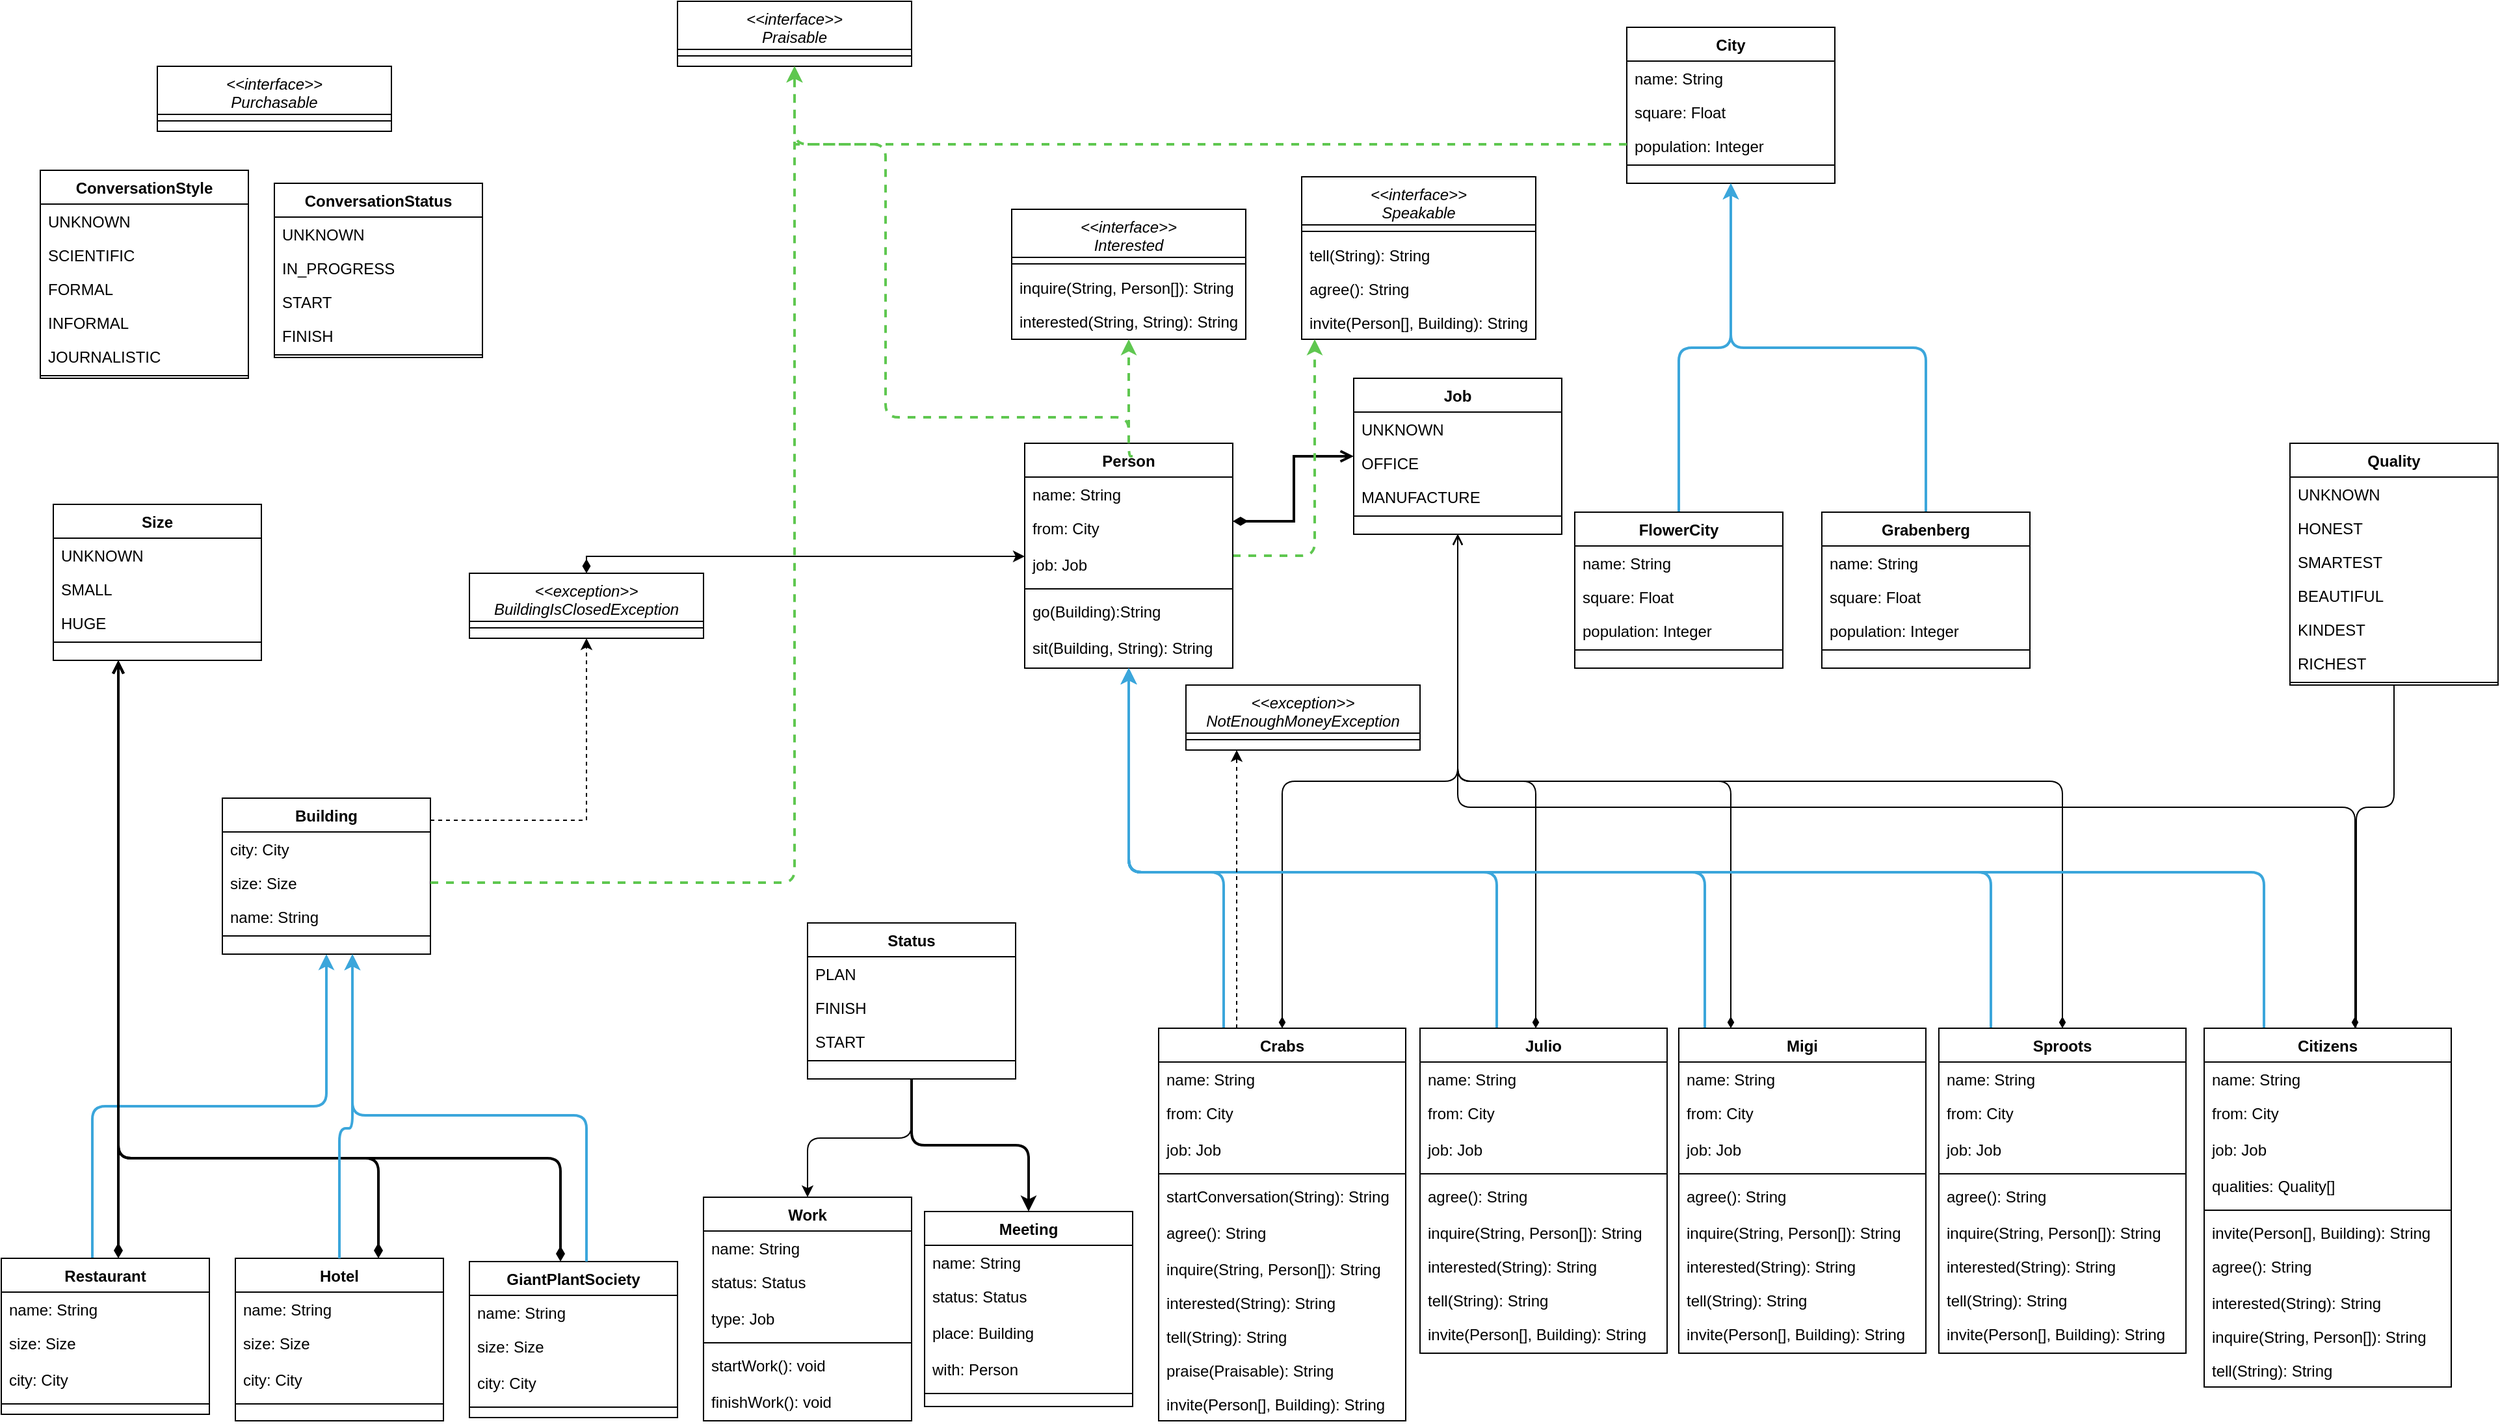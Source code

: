 <mxfile version="22.1.17" type="device">
  <diagram id="C5RBs43oDa-KdzZeNtuy" name="Page-1">
    <mxGraphModel dx="1856" dy="911" grid="1" gridSize="10" guides="1" tooltips="1" connect="1" arrows="1" fold="1" page="1" pageScale="1" pageWidth="827" pageHeight="1169" math="0" shadow="0">
      <root>
        <mxCell id="WIyWlLk6GJQsqaUBKTNV-0" />
        <mxCell id="WIyWlLk6GJQsqaUBKTNV-1" parent="WIyWlLk6GJQsqaUBKTNV-0" />
        <mxCell id="zkfFHV4jXpPFQw0GAbJ--0" value="Size" style="swimlane;fontStyle=1;align=center;verticalAlign=top;childLayout=stackLayout;horizontal=1;startSize=26;horizontalStack=0;resizeParent=1;resizeLast=0;collapsible=1;marginBottom=0;rounded=0;shadow=0;strokeWidth=1;" parent="WIyWlLk6GJQsqaUBKTNV-1" vertex="1">
          <mxGeometry x="80" y="427" width="160" height="120" as="geometry">
            <mxRectangle x="230" y="140" width="160" height="26" as="alternateBounds" />
          </mxGeometry>
        </mxCell>
        <mxCell id="zkfFHV4jXpPFQw0GAbJ--1" value="UNKNOWN" style="text;align=left;verticalAlign=top;spacingLeft=4;spacingRight=4;overflow=hidden;rotatable=0;points=[[0,0.5],[1,0.5]];portConstraint=eastwest;" parent="zkfFHV4jXpPFQw0GAbJ--0" vertex="1">
          <mxGeometry y="26" width="160" height="26" as="geometry" />
        </mxCell>
        <mxCell id="zkfFHV4jXpPFQw0GAbJ--2" value="SMALL" style="text;align=left;verticalAlign=top;spacingLeft=4;spacingRight=4;overflow=hidden;rotatable=0;points=[[0,0.5],[1,0.5]];portConstraint=eastwest;rounded=0;shadow=0;html=0;" parent="zkfFHV4jXpPFQw0GAbJ--0" vertex="1">
          <mxGeometry y="52" width="160" height="26" as="geometry" />
        </mxCell>
        <mxCell id="zkfFHV4jXpPFQw0GAbJ--3" value="HUGE" style="text;align=left;verticalAlign=top;spacingLeft=4;spacingRight=4;overflow=hidden;rotatable=0;points=[[0,0.5],[1,0.5]];portConstraint=eastwest;rounded=0;shadow=0;html=0;" parent="zkfFHV4jXpPFQw0GAbJ--0" vertex="1">
          <mxGeometry y="78" width="160" height="26" as="geometry" />
        </mxCell>
        <mxCell id="zkfFHV4jXpPFQw0GAbJ--4" value="" style="line;html=1;strokeWidth=1;align=left;verticalAlign=middle;spacingTop=-1;spacingLeft=3;spacingRight=3;rotatable=0;labelPosition=right;points=[];portConstraint=eastwest;" parent="zkfFHV4jXpPFQw0GAbJ--0" vertex="1">
          <mxGeometry y="104" width="160" height="4" as="geometry" />
        </mxCell>
        <mxCell id="5DvUG2Ao3t7L5OrohPpo-144" style="edgeStyle=orthogonalEdgeStyle;rounded=1;orthogonalLoop=1;jettySize=auto;html=1;entryX=0.5;entryY=1;entryDx=0;entryDy=0;fillColor=#dae8fc;strokeColor=#3BA6DB;strokeWidth=2;" parent="WIyWlLk6GJQsqaUBKTNV-1" source="zkfFHV4jXpPFQw0GAbJ--6" target="5DvUG2Ao3t7L5OrohPpo-0" edge="1">
          <mxGeometry relative="1" as="geometry">
            <Array as="points">
              <mxPoint x="110" y="890" />
              <mxPoint x="290" y="890" />
            </Array>
          </mxGeometry>
        </mxCell>
        <mxCell id="zkfFHV4jXpPFQw0GAbJ--6" value="Restaurant" style="swimlane;fontStyle=1;align=center;verticalAlign=top;childLayout=stackLayout;horizontal=1;startSize=26;horizontalStack=0;resizeParent=1;resizeLast=0;collapsible=1;marginBottom=0;rounded=0;shadow=0;strokeWidth=1;" parent="WIyWlLk6GJQsqaUBKTNV-1" vertex="1">
          <mxGeometry x="40" y="1007" width="160" height="120" as="geometry">
            <mxRectangle x="130" y="380" width="160" height="26" as="alternateBounds" />
          </mxGeometry>
        </mxCell>
        <mxCell id="zkfFHV4jXpPFQw0GAbJ--7" value="name: String" style="text;align=left;verticalAlign=top;spacingLeft=4;spacingRight=4;overflow=hidden;rotatable=0;points=[[0,0.5],[1,0.5]];portConstraint=eastwest;" parent="zkfFHV4jXpPFQw0GAbJ--6" vertex="1">
          <mxGeometry y="26" width="160" height="26" as="geometry" />
        </mxCell>
        <mxCell id="zkfFHV4jXpPFQw0GAbJ--8" value="size: Size" style="text;align=left;verticalAlign=top;spacingLeft=4;spacingRight=4;overflow=hidden;rotatable=0;points=[[0,0.5],[1,0.5]];portConstraint=eastwest;rounded=0;shadow=0;html=0;" parent="zkfFHV4jXpPFQw0GAbJ--6" vertex="1">
          <mxGeometry y="52" width="160" height="28" as="geometry" />
        </mxCell>
        <mxCell id="5DvUG2Ao3t7L5OrohPpo-5" value="city: City" style="text;align=left;verticalAlign=top;spacingLeft=4;spacingRight=4;overflow=hidden;rotatable=0;points=[[0,0.5],[1,0.5]];portConstraint=eastwest;rounded=0;shadow=0;html=0;" parent="zkfFHV4jXpPFQw0GAbJ--6" vertex="1">
          <mxGeometry y="80" width="160" height="28" as="geometry" />
        </mxCell>
        <mxCell id="zkfFHV4jXpPFQw0GAbJ--9" value="" style="line;html=1;strokeWidth=1;align=left;verticalAlign=middle;spacingTop=-1;spacingLeft=3;spacingRight=3;rotatable=0;labelPosition=right;points=[];portConstraint=eastwest;" parent="zkfFHV4jXpPFQw0GAbJ--6" vertex="1">
          <mxGeometry y="108" width="160" height="8" as="geometry" />
        </mxCell>
        <mxCell id="k_3YIloJBXqQac0EPR0s-28" style="edgeStyle=orthogonalEdgeStyle;rounded=0;orthogonalLoop=1;jettySize=auto;html=1;dashed=1;" edge="1" parent="WIyWlLk6GJQsqaUBKTNV-1" source="5DvUG2Ao3t7L5OrohPpo-0" target="k_3YIloJBXqQac0EPR0s-26">
          <mxGeometry relative="1" as="geometry">
            <Array as="points">
              <mxPoint x="490" y="670" />
            </Array>
          </mxGeometry>
        </mxCell>
        <mxCell id="5DvUG2Ao3t7L5OrohPpo-0" value="Building" style="swimlane;fontStyle=1;align=center;verticalAlign=top;childLayout=stackLayout;horizontal=1;startSize=26;horizontalStack=0;resizeParent=1;resizeLast=0;collapsible=1;marginBottom=0;rounded=0;shadow=0;strokeWidth=1;" parent="WIyWlLk6GJQsqaUBKTNV-1" vertex="1">
          <mxGeometry x="210" y="653" width="160" height="120" as="geometry">
            <mxRectangle x="230" y="140" width="160" height="26" as="alternateBounds" />
          </mxGeometry>
        </mxCell>
        <mxCell id="5DvUG2Ao3t7L5OrohPpo-1" value="city: City   &#xa;" style="text;align=left;verticalAlign=top;spacingLeft=4;spacingRight=4;overflow=hidden;rotatable=0;points=[[0,0.5],[1,0.5]];portConstraint=eastwest;" parent="5DvUG2Ao3t7L5OrohPpo-0" vertex="1">
          <mxGeometry y="26" width="160" height="26" as="geometry" />
        </mxCell>
        <mxCell id="5DvUG2Ao3t7L5OrohPpo-2" value="size: Size" style="text;align=left;verticalAlign=top;spacingLeft=4;spacingRight=4;overflow=hidden;rotatable=0;points=[[0,0.5],[1,0.5]];portConstraint=eastwest;rounded=0;shadow=0;html=0;" parent="5DvUG2Ao3t7L5OrohPpo-0" vertex="1">
          <mxGeometry y="52" width="160" height="26" as="geometry" />
        </mxCell>
        <mxCell id="5DvUG2Ao3t7L5OrohPpo-3" value="name: String" style="text;align=left;verticalAlign=top;spacingLeft=4;spacingRight=4;overflow=hidden;rotatable=0;points=[[0,0.5],[1,0.5]];portConstraint=eastwest;rounded=0;shadow=0;html=0;" parent="5DvUG2Ao3t7L5OrohPpo-0" vertex="1">
          <mxGeometry y="78" width="160" height="26" as="geometry" />
        </mxCell>
        <mxCell id="5DvUG2Ao3t7L5OrohPpo-4" value="" style="line;html=1;strokeWidth=1;align=left;verticalAlign=middle;spacingTop=-1;spacingLeft=3;spacingRight=3;rotatable=0;labelPosition=right;points=[];portConstraint=eastwest;" parent="5DvUG2Ao3t7L5OrohPpo-0" vertex="1">
          <mxGeometry y="104" width="160" height="4" as="geometry" />
        </mxCell>
        <mxCell id="5DvUG2Ao3t7L5OrohPpo-6" value="Hotel" style="swimlane;fontStyle=1;align=center;verticalAlign=top;childLayout=stackLayout;horizontal=1;startSize=26;horizontalStack=0;resizeParent=1;resizeLast=0;collapsible=1;marginBottom=0;rounded=0;shadow=0;strokeWidth=1;" parent="WIyWlLk6GJQsqaUBKTNV-1" vertex="1">
          <mxGeometry x="220" y="1007" width="160" height="125" as="geometry">
            <mxRectangle x="130" y="380" width="160" height="26" as="alternateBounds" />
          </mxGeometry>
        </mxCell>
        <mxCell id="5DvUG2Ao3t7L5OrohPpo-7" value="name: String" style="text;align=left;verticalAlign=top;spacingLeft=4;spacingRight=4;overflow=hidden;rotatable=0;points=[[0,0.5],[1,0.5]];portConstraint=eastwest;" parent="5DvUG2Ao3t7L5OrohPpo-6" vertex="1">
          <mxGeometry y="26" width="160" height="26" as="geometry" />
        </mxCell>
        <mxCell id="5DvUG2Ao3t7L5OrohPpo-8" value="size: Size" style="text;align=left;verticalAlign=top;spacingLeft=4;spacingRight=4;overflow=hidden;rotatable=0;points=[[0,0.5],[1,0.5]];portConstraint=eastwest;rounded=0;shadow=0;html=0;" parent="5DvUG2Ao3t7L5OrohPpo-6" vertex="1">
          <mxGeometry y="52" width="160" height="28" as="geometry" />
        </mxCell>
        <mxCell id="5DvUG2Ao3t7L5OrohPpo-9" value="city: City" style="text;align=left;verticalAlign=top;spacingLeft=4;spacingRight=4;overflow=hidden;rotatable=0;points=[[0,0.5],[1,0.5]];portConstraint=eastwest;rounded=0;shadow=0;html=0;" parent="5DvUG2Ao3t7L5OrohPpo-6" vertex="1">
          <mxGeometry y="80" width="160" height="28" as="geometry" />
        </mxCell>
        <mxCell id="5DvUG2Ao3t7L5OrohPpo-10" value="" style="line;html=1;strokeWidth=1;align=left;verticalAlign=middle;spacingTop=-1;spacingLeft=3;spacingRight=3;rotatable=0;labelPosition=right;points=[];portConstraint=eastwest;" parent="5DvUG2Ao3t7L5OrohPpo-6" vertex="1">
          <mxGeometry y="108" width="160" height="8" as="geometry" />
        </mxCell>
        <mxCell id="5DvUG2Ao3t7L5OrohPpo-13" value="City" style="swimlane;fontStyle=1;align=center;verticalAlign=top;childLayout=stackLayout;horizontal=1;startSize=26;horizontalStack=0;resizeParent=1;resizeLast=0;collapsible=1;marginBottom=0;rounded=0;shadow=0;strokeWidth=1;" parent="WIyWlLk6GJQsqaUBKTNV-1" vertex="1">
          <mxGeometry x="1290" y="60" width="160" height="120" as="geometry">
            <mxRectangle x="230" y="140" width="160" height="26" as="alternateBounds" />
          </mxGeometry>
        </mxCell>
        <mxCell id="5DvUG2Ao3t7L5OrohPpo-14" value="name: String" style="text;align=left;verticalAlign=top;spacingLeft=4;spacingRight=4;overflow=hidden;rotatable=0;points=[[0,0.5],[1,0.5]];portConstraint=eastwest;" parent="5DvUG2Ao3t7L5OrohPpo-13" vertex="1">
          <mxGeometry y="26" width="160" height="26" as="geometry" />
        </mxCell>
        <mxCell id="5DvUG2Ao3t7L5OrohPpo-15" value="square: Float" style="text;align=left;verticalAlign=top;spacingLeft=4;spacingRight=4;overflow=hidden;rotatable=0;points=[[0,0.5],[1,0.5]];portConstraint=eastwest;rounded=0;shadow=0;html=0;" parent="5DvUG2Ao3t7L5OrohPpo-13" vertex="1">
          <mxGeometry y="52" width="160" height="26" as="geometry" />
        </mxCell>
        <mxCell id="5DvUG2Ao3t7L5OrohPpo-16" value="population: Integer " style="text;align=left;verticalAlign=top;spacingLeft=4;spacingRight=4;overflow=hidden;rotatable=0;points=[[0,0.5],[1,0.5]];portConstraint=eastwest;rounded=0;shadow=0;html=0;" parent="5DvUG2Ao3t7L5OrohPpo-13" vertex="1">
          <mxGeometry y="78" width="160" height="26" as="geometry" />
        </mxCell>
        <mxCell id="5DvUG2Ao3t7L5OrohPpo-17" value="" style="line;html=1;strokeWidth=1;align=left;verticalAlign=middle;spacingTop=-1;spacingLeft=3;spacingRight=3;rotatable=0;labelPosition=right;points=[];portConstraint=eastwest;" parent="5DvUG2Ao3t7L5OrohPpo-13" vertex="1">
          <mxGeometry y="104" width="160" height="4" as="geometry" />
        </mxCell>
        <mxCell id="5DvUG2Ao3t7L5OrohPpo-155" style="edgeStyle=orthogonalEdgeStyle;rounded=0;orthogonalLoop=1;jettySize=auto;html=1;endArrow=diamondThin;endFill=1;startArrow=open;startFill=0;strokeWidth=2;" parent="WIyWlLk6GJQsqaUBKTNV-1" source="5DvUG2Ao3t7L5OrohPpo-18" target="5DvUG2Ao3t7L5OrohPpo-69" edge="1">
          <mxGeometry relative="1" as="geometry">
            <Array as="points">
              <mxPoint x="1034" y="390" />
              <mxPoint x="1034" y="440" />
            </Array>
          </mxGeometry>
        </mxCell>
        <mxCell id="5DvUG2Ao3t7L5OrohPpo-18" value="Job" style="swimlane;fontStyle=1;align=center;verticalAlign=top;childLayout=stackLayout;horizontal=1;startSize=26;horizontalStack=0;resizeParent=1;resizeLast=0;collapsible=1;marginBottom=0;rounded=0;shadow=0;strokeWidth=1;" parent="WIyWlLk6GJQsqaUBKTNV-1" vertex="1">
          <mxGeometry x="1080" y="330" width="160" height="120" as="geometry">
            <mxRectangle x="230" y="140" width="160" height="26" as="alternateBounds" />
          </mxGeometry>
        </mxCell>
        <mxCell id="5DvUG2Ao3t7L5OrohPpo-19" value="UNKNOWN" style="text;align=left;verticalAlign=top;spacingLeft=4;spacingRight=4;overflow=hidden;rotatable=0;points=[[0,0.5],[1,0.5]];portConstraint=eastwest;" parent="5DvUG2Ao3t7L5OrohPpo-18" vertex="1">
          <mxGeometry y="26" width="160" height="26" as="geometry" />
        </mxCell>
        <mxCell id="5DvUG2Ao3t7L5OrohPpo-20" value="OFFICE" style="text;align=left;verticalAlign=top;spacingLeft=4;spacingRight=4;overflow=hidden;rotatable=0;points=[[0,0.5],[1,0.5]];portConstraint=eastwest;rounded=0;shadow=0;html=0;" parent="5DvUG2Ao3t7L5OrohPpo-18" vertex="1">
          <mxGeometry y="52" width="160" height="26" as="geometry" />
        </mxCell>
        <mxCell id="5DvUG2Ao3t7L5OrohPpo-21" value="MANUFACTURE" style="text;align=left;verticalAlign=top;spacingLeft=4;spacingRight=4;overflow=hidden;rotatable=0;points=[[0,0.5],[1,0.5]];portConstraint=eastwest;rounded=0;shadow=0;html=0;" parent="5DvUG2Ao3t7L5OrohPpo-18" vertex="1">
          <mxGeometry y="78" width="160" height="26" as="geometry" />
        </mxCell>
        <mxCell id="5DvUG2Ao3t7L5OrohPpo-22" value="" style="line;html=1;strokeWidth=1;align=left;verticalAlign=middle;spacingTop=-1;spacingLeft=3;spacingRight=3;rotatable=0;labelPosition=right;points=[];portConstraint=eastwest;" parent="5DvUG2Ao3t7L5OrohPpo-18" vertex="1">
          <mxGeometry y="104" width="160" height="4" as="geometry" />
        </mxCell>
        <mxCell id="5DvUG2Ao3t7L5OrohPpo-23" value="&lt;&lt;interface&gt;&gt;&#xa;Speakable" style="swimlane;fontStyle=2;align=center;verticalAlign=top;childLayout=stackLayout;horizontal=1;startSize=37;horizontalStack=0;resizeParent=1;resizeLast=0;collapsible=1;marginBottom=0;rounded=0;shadow=0;strokeWidth=1;" parent="WIyWlLk6GJQsqaUBKTNV-1" vertex="1">
          <mxGeometry x="1040" y="175" width="180" height="125" as="geometry">
            <mxRectangle x="230" y="140" width="160" height="26" as="alternateBounds" />
          </mxGeometry>
        </mxCell>
        <mxCell id="5DvUG2Ao3t7L5OrohPpo-27" value="" style="line;html=1;strokeWidth=1;align=left;verticalAlign=middle;spacingTop=-1;spacingLeft=3;spacingRight=3;rotatable=0;labelPosition=right;points=[];portConstraint=eastwest;" parent="5DvUG2Ao3t7L5OrohPpo-23" vertex="1">
          <mxGeometry y="37" width="180" height="10" as="geometry" />
        </mxCell>
        <mxCell id="5DvUG2Ao3t7L5OrohPpo-28" value="tell(String): String" style="text;align=left;verticalAlign=top;spacingLeft=4;spacingRight=4;overflow=hidden;rotatable=0;points=[[0,0.5],[1,0.5]];portConstraint=eastwest;" parent="5DvUG2Ao3t7L5OrohPpo-23" vertex="1">
          <mxGeometry y="47" width="180" height="26" as="geometry" />
        </mxCell>
        <mxCell id="5DvUG2Ao3t7L5OrohPpo-29" value="agree(): String" style="text;align=left;verticalAlign=top;spacingLeft=4;spacingRight=4;overflow=hidden;rotatable=0;points=[[0,0.5],[1,0.5]];portConstraint=eastwest;" parent="5DvUG2Ao3t7L5OrohPpo-23" vertex="1">
          <mxGeometry y="73" width="180" height="26" as="geometry" />
        </mxCell>
        <mxCell id="5DvUG2Ao3t7L5OrohPpo-30" value="invite(Person[], Building): String" style="text;align=left;verticalAlign=top;spacingLeft=4;spacingRight=4;overflow=hidden;rotatable=0;points=[[0,0.5],[1,0.5]];portConstraint=eastwest;" parent="5DvUG2Ao3t7L5OrohPpo-23" vertex="1">
          <mxGeometry y="99" width="180" height="26" as="geometry" />
        </mxCell>
        <mxCell id="5DvUG2Ao3t7L5OrohPpo-31" value="&lt;&lt;interface&gt;&gt;&#xa;Interested" style="swimlane;fontStyle=2;align=center;verticalAlign=top;childLayout=stackLayout;horizontal=1;startSize=37;horizontalStack=0;resizeParent=1;resizeLast=0;collapsible=1;marginBottom=0;rounded=0;shadow=0;strokeWidth=1;" parent="WIyWlLk6GJQsqaUBKTNV-1" vertex="1">
          <mxGeometry x="817" y="200" width="180" height="100" as="geometry">
            <mxRectangle x="230" y="140" width="160" height="26" as="alternateBounds" />
          </mxGeometry>
        </mxCell>
        <mxCell id="5DvUG2Ao3t7L5OrohPpo-32" value="" style="line;html=1;strokeWidth=1;align=left;verticalAlign=middle;spacingTop=-1;spacingLeft=3;spacingRight=3;rotatable=0;labelPosition=right;points=[];portConstraint=eastwest;" parent="5DvUG2Ao3t7L5OrohPpo-31" vertex="1">
          <mxGeometry y="37" width="180" height="10" as="geometry" />
        </mxCell>
        <mxCell id="5DvUG2Ao3t7L5OrohPpo-33" value="inquire(String, Person[]): String" style="text;align=left;verticalAlign=top;spacingLeft=4;spacingRight=4;overflow=hidden;rotatable=0;points=[[0,0.5],[1,0.5]];portConstraint=eastwest;" parent="5DvUG2Ao3t7L5OrohPpo-31" vertex="1">
          <mxGeometry y="47" width="180" height="26" as="geometry" />
        </mxCell>
        <mxCell id="5DvUG2Ao3t7L5OrohPpo-34" value="interested(String, String): String" style="text;align=left;verticalAlign=top;spacingLeft=4;spacingRight=4;overflow=hidden;rotatable=0;points=[[0,0.5],[1,0.5]];portConstraint=eastwest;" parent="5DvUG2Ao3t7L5OrohPpo-31" vertex="1">
          <mxGeometry y="73" width="180" height="26" as="geometry" />
        </mxCell>
        <mxCell id="5DvUG2Ao3t7L5OrohPpo-36" value="&lt;&lt;interface&gt;&gt;&#xa;Praisable" style="swimlane;fontStyle=2;align=center;verticalAlign=top;childLayout=stackLayout;horizontal=1;startSize=37;horizontalStack=0;resizeParent=1;resizeLast=0;collapsible=1;marginBottom=0;rounded=0;shadow=0;strokeWidth=1;" parent="WIyWlLk6GJQsqaUBKTNV-1" vertex="1">
          <mxGeometry x="560" y="40" width="180" height="50" as="geometry">
            <mxRectangle x="230" y="140" width="160" height="26" as="alternateBounds" />
          </mxGeometry>
        </mxCell>
        <mxCell id="5DvUG2Ao3t7L5OrohPpo-37" value="" style="line;html=1;strokeWidth=1;align=left;verticalAlign=middle;spacingTop=-1;spacingLeft=3;spacingRight=3;rotatable=0;labelPosition=right;points=[];portConstraint=eastwest;" parent="5DvUG2Ao3t7L5OrohPpo-36" vertex="1">
          <mxGeometry y="37" width="180" height="10" as="geometry" />
        </mxCell>
        <mxCell id="5DvUG2Ao3t7L5OrohPpo-147" style="edgeStyle=orthogonalEdgeStyle;rounded=1;orthogonalLoop=1;jettySize=auto;html=1;entryX=0.5;entryY=0;entryDx=0;entryDy=0;" parent="WIyWlLk6GJQsqaUBKTNV-1" source="5DvUG2Ao3t7L5OrohPpo-40" target="5DvUG2Ao3t7L5OrohPpo-54" edge="1">
          <mxGeometry relative="1" as="geometry" />
        </mxCell>
        <mxCell id="5DvUG2Ao3t7L5OrohPpo-148" style="edgeStyle=orthogonalEdgeStyle;rounded=1;orthogonalLoop=1;jettySize=auto;html=1;entryX=0.5;entryY=0;entryDx=0;entryDy=0;strokeWidth=2;" parent="WIyWlLk6GJQsqaUBKTNV-1" source="5DvUG2Ao3t7L5OrohPpo-40" target="5DvUG2Ao3t7L5OrohPpo-61" edge="1">
          <mxGeometry relative="1" as="geometry" />
        </mxCell>
        <mxCell id="5DvUG2Ao3t7L5OrohPpo-40" value="Status" style="swimlane;fontStyle=1;align=center;verticalAlign=top;childLayout=stackLayout;horizontal=1;startSize=26;horizontalStack=0;resizeParent=1;resizeLast=0;collapsible=1;marginBottom=0;rounded=0;shadow=0;strokeWidth=1;" parent="WIyWlLk6GJQsqaUBKTNV-1" vertex="1">
          <mxGeometry x="660" y="749" width="160" height="120" as="geometry">
            <mxRectangle x="230" y="140" width="160" height="26" as="alternateBounds" />
          </mxGeometry>
        </mxCell>
        <mxCell id="5DvUG2Ao3t7L5OrohPpo-41" value="PLAN" style="text;align=left;verticalAlign=top;spacingLeft=4;spacingRight=4;overflow=hidden;rotatable=0;points=[[0,0.5],[1,0.5]];portConstraint=eastwest;" parent="5DvUG2Ao3t7L5OrohPpo-40" vertex="1">
          <mxGeometry y="26" width="160" height="26" as="geometry" />
        </mxCell>
        <mxCell id="5DvUG2Ao3t7L5OrohPpo-42" value="FINISH" style="text;align=left;verticalAlign=top;spacingLeft=4;spacingRight=4;overflow=hidden;rotatable=0;points=[[0,0.5],[1,0.5]];portConstraint=eastwest;rounded=0;shadow=0;html=0;" parent="5DvUG2Ao3t7L5OrohPpo-40" vertex="1">
          <mxGeometry y="52" width="160" height="26" as="geometry" />
        </mxCell>
        <mxCell id="5DvUG2Ao3t7L5OrohPpo-43" value="START" style="text;align=left;verticalAlign=top;spacingLeft=4;spacingRight=4;overflow=hidden;rotatable=0;points=[[0,0.5],[1,0.5]];portConstraint=eastwest;rounded=0;shadow=0;html=0;" parent="5DvUG2Ao3t7L5OrohPpo-40" vertex="1">
          <mxGeometry y="78" width="160" height="26" as="geometry" />
        </mxCell>
        <mxCell id="5DvUG2Ao3t7L5OrohPpo-44" value="" style="line;html=1;strokeWidth=1;align=left;verticalAlign=middle;spacingTop=-1;spacingLeft=3;spacingRight=3;rotatable=0;labelPosition=right;points=[];portConstraint=eastwest;" parent="5DvUG2Ao3t7L5OrohPpo-40" vertex="1">
          <mxGeometry y="104" width="160" height="4" as="geometry" />
        </mxCell>
        <mxCell id="5DvUG2Ao3t7L5OrohPpo-168" style="edgeStyle=orthogonalEdgeStyle;rounded=1;orthogonalLoop=1;jettySize=auto;html=1;endArrow=none;endFill=0;" parent="WIyWlLk6GJQsqaUBKTNV-1" source="5DvUG2Ao3t7L5OrohPpo-45" edge="1">
          <mxGeometry relative="1" as="geometry">
            <mxPoint x="1850" y="720" as="targetPoint" />
            <Array as="points">
              <mxPoint x="1880" y="660" />
              <mxPoint x="1851" y="660" />
              <mxPoint x="1851" y="830" />
              <mxPoint x="1850" y="830" />
            </Array>
          </mxGeometry>
        </mxCell>
        <mxCell id="5DvUG2Ao3t7L5OrohPpo-45" value="Quality" style="swimlane;fontStyle=1;align=center;verticalAlign=top;childLayout=stackLayout;horizontal=1;startSize=26;horizontalStack=0;resizeParent=1;resizeLast=0;collapsible=1;marginBottom=0;rounded=0;shadow=0;strokeWidth=1;" parent="WIyWlLk6GJQsqaUBKTNV-1" vertex="1">
          <mxGeometry x="1800" y="380" width="160" height="186" as="geometry">
            <mxRectangle x="230" y="140" width="160" height="26" as="alternateBounds" />
          </mxGeometry>
        </mxCell>
        <mxCell id="5DvUG2Ao3t7L5OrohPpo-52" value="UNKNOWN" style="text;align=left;verticalAlign=top;spacingLeft=4;spacingRight=4;overflow=hidden;rotatable=0;points=[[0,0.5],[1,0.5]];portConstraint=eastwest;rounded=0;shadow=0;html=0;" parent="5DvUG2Ao3t7L5OrohPpo-45" vertex="1">
          <mxGeometry y="26" width="160" height="26" as="geometry" />
        </mxCell>
        <mxCell id="5DvUG2Ao3t7L5OrohPpo-46" value="HONEST" style="text;align=left;verticalAlign=top;spacingLeft=4;spacingRight=4;overflow=hidden;rotatable=0;points=[[0,0.5],[1,0.5]];portConstraint=eastwest;" parent="5DvUG2Ao3t7L5OrohPpo-45" vertex="1">
          <mxGeometry y="52" width="160" height="26" as="geometry" />
        </mxCell>
        <mxCell id="5DvUG2Ao3t7L5OrohPpo-47" value="SMARTEST" style="text;align=left;verticalAlign=top;spacingLeft=4;spacingRight=4;overflow=hidden;rotatable=0;points=[[0,0.5],[1,0.5]];portConstraint=eastwest;rounded=0;shadow=0;html=0;" parent="5DvUG2Ao3t7L5OrohPpo-45" vertex="1">
          <mxGeometry y="78" width="160" height="26" as="geometry" />
        </mxCell>
        <mxCell id="5DvUG2Ao3t7L5OrohPpo-48" value="BEAUTIFUL" style="text;align=left;verticalAlign=top;spacingLeft=4;spacingRight=4;overflow=hidden;rotatable=0;points=[[0,0.5],[1,0.5]];portConstraint=eastwest;rounded=0;shadow=0;html=0;" parent="5DvUG2Ao3t7L5OrohPpo-45" vertex="1">
          <mxGeometry y="104" width="160" height="26" as="geometry" />
        </mxCell>
        <mxCell id="5DvUG2Ao3t7L5OrohPpo-51" value="KINDEST" style="text;align=left;verticalAlign=top;spacingLeft=4;spacingRight=4;overflow=hidden;rotatable=0;points=[[0,0.5],[1,0.5]];portConstraint=eastwest;rounded=0;shadow=0;html=0;" parent="5DvUG2Ao3t7L5OrohPpo-45" vertex="1">
          <mxGeometry y="130" width="160" height="26" as="geometry" />
        </mxCell>
        <mxCell id="5DvUG2Ao3t7L5OrohPpo-53" value="RICHEST" style="text;align=left;verticalAlign=top;spacingLeft=4;spacingRight=4;overflow=hidden;rotatable=0;points=[[0,0.5],[1,0.5]];portConstraint=eastwest;rounded=0;shadow=0;html=0;" parent="5DvUG2Ao3t7L5OrohPpo-45" vertex="1">
          <mxGeometry y="156" width="160" height="26" as="geometry" />
        </mxCell>
        <mxCell id="5DvUG2Ao3t7L5OrohPpo-49" value="" style="line;html=1;strokeWidth=1;align=left;verticalAlign=middle;spacingTop=-1;spacingLeft=3;spacingRight=3;rotatable=0;labelPosition=right;points=[];portConstraint=eastwest;" parent="5DvUG2Ao3t7L5OrohPpo-45" vertex="1">
          <mxGeometry y="182" width="160" height="4" as="geometry" />
        </mxCell>
        <mxCell id="5DvUG2Ao3t7L5OrohPpo-54" value="Work" style="swimlane;fontStyle=1;align=center;verticalAlign=top;childLayout=stackLayout;horizontal=1;startSize=26;horizontalStack=0;resizeParent=1;resizeLast=0;collapsible=1;marginBottom=0;rounded=0;shadow=0;strokeWidth=1;" parent="WIyWlLk6GJQsqaUBKTNV-1" vertex="1">
          <mxGeometry x="580" y="960" width="160" height="172" as="geometry">
            <mxRectangle x="130" y="380" width="160" height="26" as="alternateBounds" />
          </mxGeometry>
        </mxCell>
        <mxCell id="5DvUG2Ao3t7L5OrohPpo-55" value="name: String" style="text;align=left;verticalAlign=top;spacingLeft=4;spacingRight=4;overflow=hidden;rotatable=0;points=[[0,0.5],[1,0.5]];portConstraint=eastwest;" parent="5DvUG2Ao3t7L5OrohPpo-54" vertex="1">
          <mxGeometry y="26" width="160" height="26" as="geometry" />
        </mxCell>
        <mxCell id="5DvUG2Ao3t7L5OrohPpo-56" value="status: Status" style="text;align=left;verticalAlign=top;spacingLeft=4;spacingRight=4;overflow=hidden;rotatable=0;points=[[0,0.5],[1,0.5]];portConstraint=eastwest;rounded=0;shadow=0;html=0;" parent="5DvUG2Ao3t7L5OrohPpo-54" vertex="1">
          <mxGeometry y="52" width="160" height="28" as="geometry" />
        </mxCell>
        <mxCell id="5DvUG2Ao3t7L5OrohPpo-57" value="type: Job" style="text;align=left;verticalAlign=top;spacingLeft=4;spacingRight=4;overflow=hidden;rotatable=0;points=[[0,0.5],[1,0.5]];portConstraint=eastwest;rounded=0;shadow=0;html=0;" parent="5DvUG2Ao3t7L5OrohPpo-54" vertex="1">
          <mxGeometry y="80" width="160" height="28" as="geometry" />
        </mxCell>
        <mxCell id="5DvUG2Ao3t7L5OrohPpo-58" value="" style="line;html=1;strokeWidth=1;align=left;verticalAlign=middle;spacingTop=-1;spacingLeft=3;spacingRight=3;rotatable=0;labelPosition=right;points=[];portConstraint=eastwest;" parent="5DvUG2Ao3t7L5OrohPpo-54" vertex="1">
          <mxGeometry y="108" width="160" height="8" as="geometry" />
        </mxCell>
        <mxCell id="5DvUG2Ao3t7L5OrohPpo-60" value="startWork(): void" style="text;align=left;verticalAlign=top;spacingLeft=4;spacingRight=4;overflow=hidden;rotatable=0;points=[[0,0.5],[1,0.5]];portConstraint=eastwest;rounded=0;shadow=0;html=0;" parent="5DvUG2Ao3t7L5OrohPpo-54" vertex="1">
          <mxGeometry y="116" width="160" height="28" as="geometry" />
        </mxCell>
        <mxCell id="5DvUG2Ao3t7L5OrohPpo-59" value="finishWork(): void" style="text;align=left;verticalAlign=top;spacingLeft=4;spacingRight=4;overflow=hidden;rotatable=0;points=[[0,0.5],[1,0.5]];portConstraint=eastwest;rounded=0;shadow=0;html=0;" parent="5DvUG2Ao3t7L5OrohPpo-54" vertex="1">
          <mxGeometry y="144" width="160" height="28" as="geometry" />
        </mxCell>
        <mxCell id="5DvUG2Ao3t7L5OrohPpo-61" value="Meeting" style="swimlane;fontStyle=1;align=center;verticalAlign=top;childLayout=stackLayout;horizontal=1;startSize=26;horizontalStack=0;resizeParent=1;resizeLast=0;collapsible=1;marginBottom=0;rounded=0;shadow=0;strokeWidth=1;" parent="WIyWlLk6GJQsqaUBKTNV-1" vertex="1">
          <mxGeometry x="750" y="971" width="160" height="150" as="geometry">
            <mxRectangle x="130" y="380" width="160" height="26" as="alternateBounds" />
          </mxGeometry>
        </mxCell>
        <mxCell id="5DvUG2Ao3t7L5OrohPpo-62" value="name: String" style="text;align=left;verticalAlign=top;spacingLeft=4;spacingRight=4;overflow=hidden;rotatable=0;points=[[0,0.5],[1,0.5]];portConstraint=eastwest;" parent="5DvUG2Ao3t7L5OrohPpo-61" vertex="1">
          <mxGeometry y="26" width="160" height="26" as="geometry" />
        </mxCell>
        <mxCell id="5DvUG2Ao3t7L5OrohPpo-63" value="status: Status" style="text;align=left;verticalAlign=top;spacingLeft=4;spacingRight=4;overflow=hidden;rotatable=0;points=[[0,0.5],[1,0.5]];portConstraint=eastwest;rounded=0;shadow=0;html=0;" parent="5DvUG2Ao3t7L5OrohPpo-61" vertex="1">
          <mxGeometry y="52" width="160" height="28" as="geometry" />
        </mxCell>
        <mxCell id="5DvUG2Ao3t7L5OrohPpo-64" value="place: Building" style="text;align=left;verticalAlign=top;spacingLeft=4;spacingRight=4;overflow=hidden;rotatable=0;points=[[0,0.5],[1,0.5]];portConstraint=eastwest;rounded=0;shadow=0;html=0;" parent="5DvUG2Ao3t7L5OrohPpo-61" vertex="1">
          <mxGeometry y="80" width="160" height="28" as="geometry" />
        </mxCell>
        <mxCell id="5DvUG2Ao3t7L5OrohPpo-68" value="with: Person" style="text;align=left;verticalAlign=top;spacingLeft=4;spacingRight=4;overflow=hidden;rotatable=0;points=[[0,0.5],[1,0.5]];portConstraint=eastwest;rounded=0;shadow=0;html=0;" parent="5DvUG2Ao3t7L5OrohPpo-61" vertex="1">
          <mxGeometry y="108" width="160" height="28" as="geometry" />
        </mxCell>
        <mxCell id="5DvUG2Ao3t7L5OrohPpo-65" value="" style="line;html=1;strokeWidth=1;align=left;verticalAlign=middle;spacingTop=-1;spacingLeft=3;spacingRight=3;rotatable=0;labelPosition=right;points=[];portConstraint=eastwest;" parent="5DvUG2Ao3t7L5OrohPpo-61" vertex="1">
          <mxGeometry y="136" width="160" height="8" as="geometry" />
        </mxCell>
        <mxCell id="5DvUG2Ao3t7L5OrohPpo-150" style="edgeStyle=orthogonalEdgeStyle;rounded=1;orthogonalLoop=1;jettySize=auto;html=1;fillColor=#d5e8d4;strokeColor=#5FC750;dashed=1;strokeWidth=2;" parent="WIyWlLk6GJQsqaUBKTNV-1" source="5DvUG2Ao3t7L5OrohPpo-69" target="5DvUG2Ao3t7L5OrohPpo-23" edge="1">
          <mxGeometry relative="1" as="geometry">
            <Array as="points">
              <mxPoint x="1050" y="467" />
            </Array>
          </mxGeometry>
        </mxCell>
        <mxCell id="5DvUG2Ao3t7L5OrohPpo-151" style="edgeStyle=orthogonalEdgeStyle;rounded=1;orthogonalLoop=1;jettySize=auto;html=1;fillColor=#d5e8d4;strokeColor=#5FC750;dashed=1;strokeWidth=2;" parent="WIyWlLk6GJQsqaUBKTNV-1" source="5DvUG2Ao3t7L5OrohPpo-69" target="5DvUG2Ao3t7L5OrohPpo-31" edge="1">
          <mxGeometry relative="1" as="geometry">
            <mxPoint x="790" y="420" as="targetPoint" />
            <Array as="points" />
          </mxGeometry>
        </mxCell>
        <mxCell id="5DvUG2Ao3t7L5OrohPpo-69" value="Person" style="swimlane;fontStyle=1;align=center;verticalAlign=top;childLayout=stackLayout;horizontal=1;startSize=26;horizontalStack=0;resizeParent=1;resizeLast=0;collapsible=1;marginBottom=0;rounded=0;shadow=0;strokeWidth=1;" parent="WIyWlLk6GJQsqaUBKTNV-1" vertex="1">
          <mxGeometry x="827" y="380" width="160" height="173" as="geometry">
            <mxRectangle x="130" y="380" width="160" height="26" as="alternateBounds" />
          </mxGeometry>
        </mxCell>
        <mxCell id="5DvUG2Ao3t7L5OrohPpo-70" value="name: String" style="text;align=left;verticalAlign=top;spacingLeft=4;spacingRight=4;overflow=hidden;rotatable=0;points=[[0,0.5],[1,0.5]];portConstraint=eastwest;" parent="5DvUG2Ao3t7L5OrohPpo-69" vertex="1">
          <mxGeometry y="26" width="160" height="26" as="geometry" />
        </mxCell>
        <mxCell id="5DvUG2Ao3t7L5OrohPpo-71" value="from: City" style="text;align=left;verticalAlign=top;spacingLeft=4;spacingRight=4;overflow=hidden;rotatable=0;points=[[0,0.5],[1,0.5]];portConstraint=eastwest;rounded=0;shadow=0;html=0;" parent="5DvUG2Ao3t7L5OrohPpo-69" vertex="1">
          <mxGeometry y="52" width="160" height="28" as="geometry" />
        </mxCell>
        <mxCell id="5DvUG2Ao3t7L5OrohPpo-72" value="job: Job" style="text;align=left;verticalAlign=top;spacingLeft=4;spacingRight=4;overflow=hidden;rotatable=0;points=[[0,0.5],[1,0.5]];portConstraint=eastwest;rounded=0;shadow=0;html=0;" parent="5DvUG2Ao3t7L5OrohPpo-69" vertex="1">
          <mxGeometry y="80" width="160" height="28" as="geometry" />
        </mxCell>
        <mxCell id="5DvUG2Ao3t7L5OrohPpo-73" value="" style="line;html=1;strokeWidth=1;align=left;verticalAlign=middle;spacingTop=-1;spacingLeft=3;spacingRight=3;rotatable=0;labelPosition=right;points=[];portConstraint=eastwest;" parent="5DvUG2Ao3t7L5OrohPpo-69" vertex="1">
          <mxGeometry y="108" width="160" height="8" as="geometry" />
        </mxCell>
        <mxCell id="5DvUG2Ao3t7L5OrohPpo-74" value="go(Building):String " style="text;align=left;verticalAlign=top;spacingLeft=4;spacingRight=4;overflow=hidden;rotatable=0;points=[[0,0.5],[1,0.5]];portConstraint=eastwest;rounded=0;shadow=0;html=0;" parent="5DvUG2Ao3t7L5OrohPpo-69" vertex="1">
          <mxGeometry y="116" width="160" height="28" as="geometry" />
        </mxCell>
        <mxCell id="5DvUG2Ao3t7L5OrohPpo-75" value="sit(Building, String): String" style="text;align=left;verticalAlign=top;spacingLeft=4;spacingRight=4;overflow=hidden;rotatable=0;points=[[0,0.5],[1,0.5]];portConstraint=eastwest;rounded=0;shadow=0;html=0;" parent="5DvUG2Ao3t7L5OrohPpo-69" vertex="1">
          <mxGeometry y="144" width="160" height="28" as="geometry" />
        </mxCell>
        <mxCell id="5DvUG2Ao3t7L5OrohPpo-158" style="edgeStyle=orthogonalEdgeStyle;rounded=1;orthogonalLoop=1;jettySize=auto;html=1;endArrow=open;endFill=0;startArrow=diamondThin;startFill=1;" parent="WIyWlLk6GJQsqaUBKTNV-1" source="5DvUG2Ao3t7L5OrohPpo-76" target="5DvUG2Ao3t7L5OrohPpo-18" edge="1">
          <mxGeometry relative="1" as="geometry" />
        </mxCell>
        <mxCell id="5DvUG2Ao3t7L5OrohPpo-163" style="edgeStyle=orthogonalEdgeStyle;rounded=1;orthogonalLoop=1;jettySize=auto;html=1;fillColor=#dae8fc;strokeColor=#3BA6DB;strokeWidth=2;" parent="WIyWlLk6GJQsqaUBKTNV-1" source="5DvUG2Ao3t7L5OrohPpo-76" target="5DvUG2Ao3t7L5OrohPpo-69" edge="1">
          <mxGeometry relative="1" as="geometry">
            <Array as="points">
              <mxPoint x="980" y="710" />
              <mxPoint x="907" y="710" />
            </Array>
          </mxGeometry>
        </mxCell>
        <mxCell id="5DvUG2Ao3t7L5OrohPpo-76" value="Crabs" style="swimlane;fontStyle=1;align=center;verticalAlign=top;childLayout=stackLayout;horizontal=1;startSize=26;horizontalStack=0;resizeParent=1;resizeLast=0;collapsible=1;marginBottom=0;rounded=0;shadow=0;strokeWidth=1;" parent="WIyWlLk6GJQsqaUBKTNV-1" vertex="1">
          <mxGeometry x="930" y="830" width="190" height="302" as="geometry">
            <mxRectangle x="130" y="380" width="160" height="26" as="alternateBounds" />
          </mxGeometry>
        </mxCell>
        <mxCell id="5DvUG2Ao3t7L5OrohPpo-77" value="name: String" style="text;align=left;verticalAlign=top;spacingLeft=4;spacingRight=4;overflow=hidden;rotatable=0;points=[[0,0.5],[1,0.5]];portConstraint=eastwest;" parent="5DvUG2Ao3t7L5OrohPpo-76" vertex="1">
          <mxGeometry y="26" width="190" height="26" as="geometry" />
        </mxCell>
        <mxCell id="5DvUG2Ao3t7L5OrohPpo-78" value="from: City" style="text;align=left;verticalAlign=top;spacingLeft=4;spacingRight=4;overflow=hidden;rotatable=0;points=[[0,0.5],[1,0.5]];portConstraint=eastwest;rounded=0;shadow=0;html=0;" parent="5DvUG2Ao3t7L5OrohPpo-76" vertex="1">
          <mxGeometry y="52" width="190" height="28" as="geometry" />
        </mxCell>
        <mxCell id="5DvUG2Ao3t7L5OrohPpo-79" value="job: Job" style="text;align=left;verticalAlign=top;spacingLeft=4;spacingRight=4;overflow=hidden;rotatable=0;points=[[0,0.5],[1,0.5]];portConstraint=eastwest;rounded=0;shadow=0;html=0;" parent="5DvUG2Ao3t7L5OrohPpo-76" vertex="1">
          <mxGeometry y="80" width="190" height="28" as="geometry" />
        </mxCell>
        <mxCell id="5DvUG2Ao3t7L5OrohPpo-80" value="" style="line;html=1;strokeWidth=1;align=left;verticalAlign=middle;spacingTop=-1;spacingLeft=3;spacingRight=3;rotatable=0;labelPosition=right;points=[];portConstraint=eastwest;" parent="5DvUG2Ao3t7L5OrohPpo-76" vertex="1">
          <mxGeometry y="108" width="190" height="8" as="geometry" />
        </mxCell>
        <mxCell id="5DvUG2Ao3t7L5OrohPpo-81" value="startConversation(String): String" style="text;align=left;verticalAlign=top;spacingLeft=4;spacingRight=4;overflow=hidden;rotatable=0;points=[[0,0.5],[1,0.5]];portConstraint=eastwest;rounded=0;shadow=0;html=0;" parent="5DvUG2Ao3t7L5OrohPpo-76" vertex="1">
          <mxGeometry y="116" width="190" height="28" as="geometry" />
        </mxCell>
        <mxCell id="5DvUG2Ao3t7L5OrohPpo-82" value="agree(): String" style="text;align=left;verticalAlign=top;spacingLeft=4;spacingRight=4;overflow=hidden;rotatable=0;points=[[0,0.5],[1,0.5]];portConstraint=eastwest;rounded=0;shadow=0;html=0;" parent="5DvUG2Ao3t7L5OrohPpo-76" vertex="1">
          <mxGeometry y="144" width="190" height="28" as="geometry" />
        </mxCell>
        <mxCell id="5DvUG2Ao3t7L5OrohPpo-84" value="inquire(String, Person[]): String" style="text;align=left;verticalAlign=top;spacingLeft=4;spacingRight=4;overflow=hidden;rotatable=0;points=[[0,0.5],[1,0.5]];portConstraint=eastwest;" parent="5DvUG2Ao3t7L5OrohPpo-76" vertex="1">
          <mxGeometry y="172" width="190" height="26" as="geometry" />
        </mxCell>
        <mxCell id="5DvUG2Ao3t7L5OrohPpo-85" value="interested(String): String" style="text;align=left;verticalAlign=top;spacingLeft=4;spacingRight=4;overflow=hidden;rotatable=0;points=[[0,0.5],[1,0.5]];portConstraint=eastwest;" parent="5DvUG2Ao3t7L5OrohPpo-76" vertex="1">
          <mxGeometry y="198" width="190" height="26" as="geometry" />
        </mxCell>
        <mxCell id="5DvUG2Ao3t7L5OrohPpo-86" value="tell(String): String" style="text;align=left;verticalAlign=top;spacingLeft=4;spacingRight=4;overflow=hidden;rotatable=0;points=[[0,0.5],[1,0.5]];portConstraint=eastwest;" parent="5DvUG2Ao3t7L5OrohPpo-76" vertex="1">
          <mxGeometry y="224" width="190" height="26" as="geometry" />
        </mxCell>
        <mxCell id="5DvUG2Ao3t7L5OrohPpo-87" value="praise(Praisable): String" style="text;align=left;verticalAlign=top;spacingLeft=4;spacingRight=4;overflow=hidden;rotatable=0;points=[[0,0.5],[1,0.5]];portConstraint=eastwest;" parent="5DvUG2Ao3t7L5OrohPpo-76" vertex="1">
          <mxGeometry y="250" width="190" height="26" as="geometry" />
        </mxCell>
        <mxCell id="5DvUG2Ao3t7L5OrohPpo-88" value="invite(Person[], Building): String" style="text;align=left;verticalAlign=top;spacingLeft=4;spacingRight=4;overflow=hidden;rotatable=0;points=[[0,0.5],[1,0.5]];portConstraint=eastwest;" parent="5DvUG2Ao3t7L5OrohPpo-76" vertex="1">
          <mxGeometry y="276" width="190" height="26" as="geometry" />
        </mxCell>
        <mxCell id="5DvUG2Ao3t7L5OrohPpo-159" style="edgeStyle=orthogonalEdgeStyle;rounded=1;orthogonalLoop=1;jettySize=auto;html=1;endArrow=open;endFill=0;startArrow=diamondThin;startFill=1;" parent="WIyWlLk6GJQsqaUBKTNV-1" source="5DvUG2Ao3t7L5OrohPpo-89" target="5DvUG2Ao3t7L5OrohPpo-18" edge="1">
          <mxGeometry relative="1" as="geometry">
            <Array as="points">
              <mxPoint x="1220" y="640" />
              <mxPoint x="1160" y="640" />
            </Array>
          </mxGeometry>
        </mxCell>
        <mxCell id="5DvUG2Ao3t7L5OrohPpo-164" style="edgeStyle=orthogonalEdgeStyle;rounded=1;orthogonalLoop=1;jettySize=auto;html=1;fillColor=#dae8fc;strokeColor=#3BA6DB;strokeWidth=2;" parent="WIyWlLk6GJQsqaUBKTNV-1" source="5DvUG2Ao3t7L5OrohPpo-89" target="5DvUG2Ao3t7L5OrohPpo-69" edge="1">
          <mxGeometry relative="1" as="geometry">
            <Array as="points">
              <mxPoint x="1190" y="710" />
              <mxPoint x="907" y="710" />
            </Array>
          </mxGeometry>
        </mxCell>
        <mxCell id="5DvUG2Ao3t7L5OrohPpo-89" value="Julio" style="swimlane;fontStyle=1;align=center;verticalAlign=top;childLayout=stackLayout;horizontal=1;startSize=26;horizontalStack=0;resizeParent=1;resizeLast=0;collapsible=1;marginBottom=0;rounded=0;shadow=0;strokeWidth=1;" parent="WIyWlLk6GJQsqaUBKTNV-1" vertex="1">
          <mxGeometry x="1131" y="830" width="190" height="250" as="geometry">
            <mxRectangle x="130" y="380" width="160" height="26" as="alternateBounds" />
          </mxGeometry>
        </mxCell>
        <mxCell id="5DvUG2Ao3t7L5OrohPpo-90" value="name: String" style="text;align=left;verticalAlign=top;spacingLeft=4;spacingRight=4;overflow=hidden;rotatable=0;points=[[0,0.5],[1,0.5]];portConstraint=eastwest;" parent="5DvUG2Ao3t7L5OrohPpo-89" vertex="1">
          <mxGeometry y="26" width="190" height="26" as="geometry" />
        </mxCell>
        <mxCell id="5DvUG2Ao3t7L5OrohPpo-91" value="from: City" style="text;align=left;verticalAlign=top;spacingLeft=4;spacingRight=4;overflow=hidden;rotatable=0;points=[[0,0.5],[1,0.5]];portConstraint=eastwest;rounded=0;shadow=0;html=0;" parent="5DvUG2Ao3t7L5OrohPpo-89" vertex="1">
          <mxGeometry y="52" width="190" height="28" as="geometry" />
        </mxCell>
        <mxCell id="5DvUG2Ao3t7L5OrohPpo-92" value="job: Job" style="text;align=left;verticalAlign=top;spacingLeft=4;spacingRight=4;overflow=hidden;rotatable=0;points=[[0,0.5],[1,0.5]];portConstraint=eastwest;rounded=0;shadow=0;html=0;" parent="5DvUG2Ao3t7L5OrohPpo-89" vertex="1">
          <mxGeometry y="80" width="190" height="28" as="geometry" />
        </mxCell>
        <mxCell id="5DvUG2Ao3t7L5OrohPpo-93" value="" style="line;html=1;strokeWidth=1;align=left;verticalAlign=middle;spacingTop=-1;spacingLeft=3;spacingRight=3;rotatable=0;labelPosition=right;points=[];portConstraint=eastwest;" parent="5DvUG2Ao3t7L5OrohPpo-89" vertex="1">
          <mxGeometry y="108" width="190" height="8" as="geometry" />
        </mxCell>
        <mxCell id="5DvUG2Ao3t7L5OrohPpo-95" value="agree(): String" style="text;align=left;verticalAlign=top;spacingLeft=4;spacingRight=4;overflow=hidden;rotatable=0;points=[[0,0.5],[1,0.5]];portConstraint=eastwest;rounded=0;shadow=0;html=0;" parent="5DvUG2Ao3t7L5OrohPpo-89" vertex="1">
          <mxGeometry y="116" width="190" height="28" as="geometry" />
        </mxCell>
        <mxCell id="5DvUG2Ao3t7L5OrohPpo-96" value="inquire(String, Person[]): String" style="text;align=left;verticalAlign=top;spacingLeft=4;spacingRight=4;overflow=hidden;rotatable=0;points=[[0,0.5],[1,0.5]];portConstraint=eastwest;" parent="5DvUG2Ao3t7L5OrohPpo-89" vertex="1">
          <mxGeometry y="144" width="190" height="26" as="geometry" />
        </mxCell>
        <mxCell id="5DvUG2Ao3t7L5OrohPpo-97" value="interested(String): String" style="text;align=left;verticalAlign=top;spacingLeft=4;spacingRight=4;overflow=hidden;rotatable=0;points=[[0,0.5],[1,0.5]];portConstraint=eastwest;" parent="5DvUG2Ao3t7L5OrohPpo-89" vertex="1">
          <mxGeometry y="170" width="190" height="26" as="geometry" />
        </mxCell>
        <mxCell id="5DvUG2Ao3t7L5OrohPpo-98" value="tell(String): String" style="text;align=left;verticalAlign=top;spacingLeft=4;spacingRight=4;overflow=hidden;rotatable=0;points=[[0,0.5],[1,0.5]];portConstraint=eastwest;" parent="5DvUG2Ao3t7L5OrohPpo-89" vertex="1">
          <mxGeometry y="196" width="190" height="26" as="geometry" />
        </mxCell>
        <mxCell id="5DvUG2Ao3t7L5OrohPpo-100" value="invite(Person[], Building): String" style="text;align=left;verticalAlign=top;spacingLeft=4;spacingRight=4;overflow=hidden;rotatable=0;points=[[0,0.5],[1,0.5]];portConstraint=eastwest;" parent="5DvUG2Ao3t7L5OrohPpo-89" vertex="1">
          <mxGeometry y="222" width="190" height="26" as="geometry" />
        </mxCell>
        <mxCell id="5DvUG2Ao3t7L5OrohPpo-160" style="edgeStyle=orthogonalEdgeStyle;rounded=1;orthogonalLoop=1;jettySize=auto;html=1;endArrow=open;endFill=0;startArrow=diamondThin;startFill=1;" parent="WIyWlLk6GJQsqaUBKTNV-1" source="5DvUG2Ao3t7L5OrohPpo-101" target="5DvUG2Ao3t7L5OrohPpo-18" edge="1">
          <mxGeometry relative="1" as="geometry">
            <mxPoint x="1420" y="660" as="targetPoint" />
            <Array as="points">
              <mxPoint x="1370" y="640" />
              <mxPoint x="1160" y="640" />
            </Array>
          </mxGeometry>
        </mxCell>
        <mxCell id="5DvUG2Ao3t7L5OrohPpo-165" style="edgeStyle=orthogonalEdgeStyle;rounded=1;orthogonalLoop=1;jettySize=auto;html=1;fillColor=#dae8fc;strokeColor=#3BA6DB;strokeWidth=2;" parent="WIyWlLk6GJQsqaUBKTNV-1" source="5DvUG2Ao3t7L5OrohPpo-101" target="5DvUG2Ao3t7L5OrohPpo-69" edge="1">
          <mxGeometry relative="1" as="geometry">
            <Array as="points">
              <mxPoint x="1350" y="710" />
              <mxPoint x="907" y="710" />
            </Array>
          </mxGeometry>
        </mxCell>
        <mxCell id="5DvUG2Ao3t7L5OrohPpo-101" value="Migi" style="swimlane;fontStyle=1;align=center;verticalAlign=top;childLayout=stackLayout;horizontal=1;startSize=26;horizontalStack=0;resizeParent=1;resizeLast=0;collapsible=1;marginBottom=0;rounded=0;shadow=0;strokeWidth=1;" parent="WIyWlLk6GJQsqaUBKTNV-1" vertex="1">
          <mxGeometry x="1330" y="830" width="190" height="250" as="geometry">
            <mxRectangle x="130" y="380" width="160" height="26" as="alternateBounds" />
          </mxGeometry>
        </mxCell>
        <mxCell id="5DvUG2Ao3t7L5OrohPpo-102" value="name: String" style="text;align=left;verticalAlign=top;spacingLeft=4;spacingRight=4;overflow=hidden;rotatable=0;points=[[0,0.5],[1,0.5]];portConstraint=eastwest;" parent="5DvUG2Ao3t7L5OrohPpo-101" vertex="1">
          <mxGeometry y="26" width="190" height="26" as="geometry" />
        </mxCell>
        <mxCell id="5DvUG2Ao3t7L5OrohPpo-103" value="from: City" style="text;align=left;verticalAlign=top;spacingLeft=4;spacingRight=4;overflow=hidden;rotatable=0;points=[[0,0.5],[1,0.5]];portConstraint=eastwest;rounded=0;shadow=0;html=0;" parent="5DvUG2Ao3t7L5OrohPpo-101" vertex="1">
          <mxGeometry y="52" width="190" height="28" as="geometry" />
        </mxCell>
        <mxCell id="5DvUG2Ao3t7L5OrohPpo-104" value="job: Job" style="text;align=left;verticalAlign=top;spacingLeft=4;spacingRight=4;overflow=hidden;rotatable=0;points=[[0,0.5],[1,0.5]];portConstraint=eastwest;rounded=0;shadow=0;html=0;" parent="5DvUG2Ao3t7L5OrohPpo-101" vertex="1">
          <mxGeometry y="80" width="190" height="28" as="geometry" />
        </mxCell>
        <mxCell id="5DvUG2Ao3t7L5OrohPpo-105" value="" style="line;html=1;strokeWidth=1;align=left;verticalAlign=middle;spacingTop=-1;spacingLeft=3;spacingRight=3;rotatable=0;labelPosition=right;points=[];portConstraint=eastwest;" parent="5DvUG2Ao3t7L5OrohPpo-101" vertex="1">
          <mxGeometry y="108" width="190" height="8" as="geometry" />
        </mxCell>
        <mxCell id="5DvUG2Ao3t7L5OrohPpo-106" value="agree(): String" style="text;align=left;verticalAlign=top;spacingLeft=4;spacingRight=4;overflow=hidden;rotatable=0;points=[[0,0.5],[1,0.5]];portConstraint=eastwest;rounded=0;shadow=0;html=0;" parent="5DvUG2Ao3t7L5OrohPpo-101" vertex="1">
          <mxGeometry y="116" width="190" height="28" as="geometry" />
        </mxCell>
        <mxCell id="5DvUG2Ao3t7L5OrohPpo-107" value="inquire(String, Person[]): String" style="text;align=left;verticalAlign=top;spacingLeft=4;spacingRight=4;overflow=hidden;rotatable=0;points=[[0,0.5],[1,0.5]];portConstraint=eastwest;" parent="5DvUG2Ao3t7L5OrohPpo-101" vertex="1">
          <mxGeometry y="144" width="190" height="26" as="geometry" />
        </mxCell>
        <mxCell id="5DvUG2Ao3t7L5OrohPpo-108" value="interested(String): String" style="text;align=left;verticalAlign=top;spacingLeft=4;spacingRight=4;overflow=hidden;rotatable=0;points=[[0,0.5],[1,0.5]];portConstraint=eastwest;" parent="5DvUG2Ao3t7L5OrohPpo-101" vertex="1">
          <mxGeometry y="170" width="190" height="26" as="geometry" />
        </mxCell>
        <mxCell id="5DvUG2Ao3t7L5OrohPpo-109" value="tell(String): String" style="text;align=left;verticalAlign=top;spacingLeft=4;spacingRight=4;overflow=hidden;rotatable=0;points=[[0,0.5],[1,0.5]];portConstraint=eastwest;" parent="5DvUG2Ao3t7L5OrohPpo-101" vertex="1">
          <mxGeometry y="196" width="190" height="26" as="geometry" />
        </mxCell>
        <mxCell id="5DvUG2Ao3t7L5OrohPpo-110" value="invite(Person[], Building): String" style="text;align=left;verticalAlign=top;spacingLeft=4;spacingRight=4;overflow=hidden;rotatable=0;points=[[0,0.5],[1,0.5]];portConstraint=eastwest;" parent="5DvUG2Ao3t7L5OrohPpo-101" vertex="1">
          <mxGeometry y="222" width="190" height="26" as="geometry" />
        </mxCell>
        <mxCell id="5DvUG2Ao3t7L5OrohPpo-161" style="edgeStyle=orthogonalEdgeStyle;rounded=1;orthogonalLoop=1;jettySize=auto;html=1;startArrow=diamondThin;startFill=1;endArrow=open;endFill=0;" parent="WIyWlLk6GJQsqaUBKTNV-1" source="5DvUG2Ao3t7L5OrohPpo-111" target="5DvUG2Ao3t7L5OrohPpo-18" edge="1">
          <mxGeometry relative="1" as="geometry">
            <Array as="points">
              <mxPoint x="1625" y="640" />
              <mxPoint x="1160" y="640" />
            </Array>
          </mxGeometry>
        </mxCell>
        <mxCell id="5DvUG2Ao3t7L5OrohPpo-166" style="edgeStyle=orthogonalEdgeStyle;rounded=1;orthogonalLoop=1;jettySize=auto;html=1;fillColor=#dae8fc;strokeColor=#3BA6DB;strokeWidth=2;" parent="WIyWlLk6GJQsqaUBKTNV-1" source="5DvUG2Ao3t7L5OrohPpo-111" target="5DvUG2Ao3t7L5OrohPpo-69" edge="1">
          <mxGeometry relative="1" as="geometry">
            <Array as="points">
              <mxPoint x="1570" y="710" />
              <mxPoint x="907" y="710" />
            </Array>
          </mxGeometry>
        </mxCell>
        <mxCell id="5DvUG2Ao3t7L5OrohPpo-111" value="Sproots" style="swimlane;fontStyle=1;align=center;verticalAlign=top;childLayout=stackLayout;horizontal=1;startSize=26;horizontalStack=0;resizeParent=1;resizeLast=0;collapsible=1;marginBottom=0;rounded=0;shadow=0;strokeWidth=1;" parent="WIyWlLk6GJQsqaUBKTNV-1" vertex="1">
          <mxGeometry x="1530" y="830" width="190" height="250" as="geometry">
            <mxRectangle x="130" y="380" width="160" height="26" as="alternateBounds" />
          </mxGeometry>
        </mxCell>
        <mxCell id="5DvUG2Ao3t7L5OrohPpo-112" value="name: String" style="text;align=left;verticalAlign=top;spacingLeft=4;spacingRight=4;overflow=hidden;rotatable=0;points=[[0,0.5],[1,0.5]];portConstraint=eastwest;" parent="5DvUG2Ao3t7L5OrohPpo-111" vertex="1">
          <mxGeometry y="26" width="190" height="26" as="geometry" />
        </mxCell>
        <mxCell id="5DvUG2Ao3t7L5OrohPpo-113" value="from: City" style="text;align=left;verticalAlign=top;spacingLeft=4;spacingRight=4;overflow=hidden;rotatable=0;points=[[0,0.5],[1,0.5]];portConstraint=eastwest;rounded=0;shadow=0;html=0;" parent="5DvUG2Ao3t7L5OrohPpo-111" vertex="1">
          <mxGeometry y="52" width="190" height="28" as="geometry" />
        </mxCell>
        <mxCell id="5DvUG2Ao3t7L5OrohPpo-114" value="job: Job" style="text;align=left;verticalAlign=top;spacingLeft=4;spacingRight=4;overflow=hidden;rotatable=0;points=[[0,0.5],[1,0.5]];portConstraint=eastwest;rounded=0;shadow=0;html=0;" parent="5DvUG2Ao3t7L5OrohPpo-111" vertex="1">
          <mxGeometry y="80" width="190" height="28" as="geometry" />
        </mxCell>
        <mxCell id="5DvUG2Ao3t7L5OrohPpo-115" value="" style="line;html=1;strokeWidth=1;align=left;verticalAlign=middle;spacingTop=-1;spacingLeft=3;spacingRight=3;rotatable=0;labelPosition=right;points=[];portConstraint=eastwest;" parent="5DvUG2Ao3t7L5OrohPpo-111" vertex="1">
          <mxGeometry y="108" width="190" height="8" as="geometry" />
        </mxCell>
        <mxCell id="5DvUG2Ao3t7L5OrohPpo-116" value="agree(): String" style="text;align=left;verticalAlign=top;spacingLeft=4;spacingRight=4;overflow=hidden;rotatable=0;points=[[0,0.5],[1,0.5]];portConstraint=eastwest;rounded=0;shadow=0;html=0;" parent="5DvUG2Ao3t7L5OrohPpo-111" vertex="1">
          <mxGeometry y="116" width="190" height="28" as="geometry" />
        </mxCell>
        <mxCell id="5DvUG2Ao3t7L5OrohPpo-117" value="inquire(String, Person[]): String" style="text;align=left;verticalAlign=top;spacingLeft=4;spacingRight=4;overflow=hidden;rotatable=0;points=[[0,0.5],[1,0.5]];portConstraint=eastwest;" parent="5DvUG2Ao3t7L5OrohPpo-111" vertex="1">
          <mxGeometry y="144" width="190" height="26" as="geometry" />
        </mxCell>
        <mxCell id="5DvUG2Ao3t7L5OrohPpo-118" value="interested(String): String" style="text;align=left;verticalAlign=top;spacingLeft=4;spacingRight=4;overflow=hidden;rotatable=0;points=[[0,0.5],[1,0.5]];portConstraint=eastwest;" parent="5DvUG2Ao3t7L5OrohPpo-111" vertex="1">
          <mxGeometry y="170" width="190" height="26" as="geometry" />
        </mxCell>
        <mxCell id="5DvUG2Ao3t7L5OrohPpo-119" value="tell(String): String" style="text;align=left;verticalAlign=top;spacingLeft=4;spacingRight=4;overflow=hidden;rotatable=0;points=[[0,0.5],[1,0.5]];portConstraint=eastwest;" parent="5DvUG2Ao3t7L5OrohPpo-111" vertex="1">
          <mxGeometry y="196" width="190" height="26" as="geometry" />
        </mxCell>
        <mxCell id="5DvUG2Ao3t7L5OrohPpo-120" value="invite(Person[], Building): String" style="text;align=left;verticalAlign=top;spacingLeft=4;spacingRight=4;overflow=hidden;rotatable=0;points=[[0,0.5],[1,0.5]];portConstraint=eastwest;" parent="5DvUG2Ao3t7L5OrohPpo-111" vertex="1">
          <mxGeometry y="222" width="190" height="26" as="geometry" />
        </mxCell>
        <mxCell id="5DvUG2Ao3t7L5OrohPpo-162" style="edgeStyle=orthogonalEdgeStyle;rounded=1;orthogonalLoop=1;jettySize=auto;html=1;endArrow=open;endFill=0;startArrow=diamondThin;startFill=1;" parent="WIyWlLk6GJQsqaUBKTNV-1" source="5DvUG2Ao3t7L5OrohPpo-121" target="5DvUG2Ao3t7L5OrohPpo-18" edge="1">
          <mxGeometry relative="1" as="geometry">
            <Array as="points">
              <mxPoint x="1850" y="660" />
              <mxPoint x="1160" y="660" />
            </Array>
          </mxGeometry>
        </mxCell>
        <mxCell id="5DvUG2Ao3t7L5OrohPpo-167" style="edgeStyle=orthogonalEdgeStyle;rounded=1;orthogonalLoop=1;jettySize=auto;html=1;fillColor=#dae8fc;strokeColor=#3BA6DB;strokeWidth=2;" parent="WIyWlLk6GJQsqaUBKTNV-1" source="5DvUG2Ao3t7L5OrohPpo-121" target="5DvUG2Ao3t7L5OrohPpo-69" edge="1">
          <mxGeometry relative="1" as="geometry">
            <Array as="points">
              <mxPoint x="1780" y="710" />
              <mxPoint x="907" y="710" />
            </Array>
          </mxGeometry>
        </mxCell>
        <mxCell id="5DvUG2Ao3t7L5OrohPpo-121" value="Citizens" style="swimlane;fontStyle=1;align=center;verticalAlign=top;childLayout=stackLayout;horizontal=1;startSize=26;horizontalStack=0;resizeParent=1;resizeLast=0;collapsible=1;marginBottom=0;rounded=0;shadow=0;strokeWidth=1;" parent="WIyWlLk6GJQsqaUBKTNV-1" vertex="1">
          <mxGeometry x="1734" y="830" width="190" height="276" as="geometry">
            <mxRectangle x="130" y="380" width="160" height="26" as="alternateBounds" />
          </mxGeometry>
        </mxCell>
        <mxCell id="5DvUG2Ao3t7L5OrohPpo-122" value="name: String" style="text;align=left;verticalAlign=top;spacingLeft=4;spacingRight=4;overflow=hidden;rotatable=0;points=[[0,0.5],[1,0.5]];portConstraint=eastwest;" parent="5DvUG2Ao3t7L5OrohPpo-121" vertex="1">
          <mxGeometry y="26" width="190" height="26" as="geometry" />
        </mxCell>
        <mxCell id="5DvUG2Ao3t7L5OrohPpo-123" value="from: City" style="text;align=left;verticalAlign=top;spacingLeft=4;spacingRight=4;overflow=hidden;rotatable=0;points=[[0,0.5],[1,0.5]];portConstraint=eastwest;rounded=0;shadow=0;html=0;" parent="5DvUG2Ao3t7L5OrohPpo-121" vertex="1">
          <mxGeometry y="52" width="190" height="28" as="geometry" />
        </mxCell>
        <mxCell id="5DvUG2Ao3t7L5OrohPpo-131" value="job: Job" style="text;align=left;verticalAlign=top;spacingLeft=4;spacingRight=4;overflow=hidden;rotatable=0;points=[[0,0.5],[1,0.5]];portConstraint=eastwest;rounded=0;shadow=0;html=0;" parent="5DvUG2Ao3t7L5OrohPpo-121" vertex="1">
          <mxGeometry y="80" width="190" height="28" as="geometry" />
        </mxCell>
        <mxCell id="5DvUG2Ao3t7L5OrohPpo-124" value="qualities: Quality[]" style="text;align=left;verticalAlign=top;spacingLeft=4;spacingRight=4;overflow=hidden;rotatable=0;points=[[0,0.5],[1,0.5]];portConstraint=eastwest;rounded=0;shadow=0;html=0;" parent="5DvUG2Ao3t7L5OrohPpo-121" vertex="1">
          <mxGeometry y="108" width="190" height="28" as="geometry" />
        </mxCell>
        <mxCell id="5DvUG2Ao3t7L5OrohPpo-125" value="" style="line;html=1;strokeWidth=1;align=left;verticalAlign=middle;spacingTop=-1;spacingLeft=3;spacingRight=3;rotatable=0;labelPosition=right;points=[];portConstraint=eastwest;" parent="5DvUG2Ao3t7L5OrohPpo-121" vertex="1">
          <mxGeometry y="136" width="190" height="8" as="geometry" />
        </mxCell>
        <mxCell id="5DvUG2Ao3t7L5OrohPpo-130" value="invite(Person[], Building): String" style="text;align=left;verticalAlign=top;spacingLeft=4;spacingRight=4;overflow=hidden;rotatable=0;points=[[0,0.5],[1,0.5]];portConstraint=eastwest;" parent="5DvUG2Ao3t7L5OrohPpo-121" vertex="1">
          <mxGeometry y="144" width="190" height="26" as="geometry" />
        </mxCell>
        <mxCell id="5DvUG2Ao3t7L5OrohPpo-126" value="agree(): String" style="text;align=left;verticalAlign=top;spacingLeft=4;spacingRight=4;overflow=hidden;rotatable=0;points=[[0,0.5],[1,0.5]];portConstraint=eastwest;rounded=0;shadow=0;html=0;" parent="5DvUG2Ao3t7L5OrohPpo-121" vertex="1">
          <mxGeometry y="170" width="190" height="28" as="geometry" />
        </mxCell>
        <mxCell id="5DvUG2Ao3t7L5OrohPpo-128" value="interested(String): String" style="text;align=left;verticalAlign=top;spacingLeft=4;spacingRight=4;overflow=hidden;rotatable=0;points=[[0,0.5],[1,0.5]];portConstraint=eastwest;" parent="5DvUG2Ao3t7L5OrohPpo-121" vertex="1">
          <mxGeometry y="198" width="190" height="26" as="geometry" />
        </mxCell>
        <mxCell id="5DvUG2Ao3t7L5OrohPpo-127" value="inquire(String, Person[]): String" style="text;align=left;verticalAlign=top;spacingLeft=4;spacingRight=4;overflow=hidden;rotatable=0;points=[[0,0.5],[1,0.5]];portConstraint=eastwest;" parent="5DvUG2Ao3t7L5OrohPpo-121" vertex="1">
          <mxGeometry y="224" width="190" height="26" as="geometry" />
        </mxCell>
        <mxCell id="5DvUG2Ao3t7L5OrohPpo-129" value="tell(String): String" style="text;align=left;verticalAlign=top;spacingLeft=4;spacingRight=4;overflow=hidden;rotatable=0;points=[[0,0.5],[1,0.5]];portConstraint=eastwest;" parent="5DvUG2Ao3t7L5OrohPpo-121" vertex="1">
          <mxGeometry y="250" width="190" height="26" as="geometry" />
        </mxCell>
        <mxCell id="5DvUG2Ao3t7L5OrohPpo-156" style="edgeStyle=orthogonalEdgeStyle;rounded=1;orthogonalLoop=1;jettySize=auto;html=1;fillColor=#dae8fc;strokeColor=#3BA6DB;strokeWidth=2;" parent="WIyWlLk6GJQsqaUBKTNV-1" source="5DvUG2Ao3t7L5OrohPpo-132" target="5DvUG2Ao3t7L5OrohPpo-13" edge="1">
          <mxGeometry relative="1" as="geometry" />
        </mxCell>
        <mxCell id="5DvUG2Ao3t7L5OrohPpo-132" value="FlowerCity" style="swimlane;fontStyle=1;align=center;verticalAlign=top;childLayout=stackLayout;horizontal=1;startSize=26;horizontalStack=0;resizeParent=1;resizeLast=0;collapsible=1;marginBottom=0;rounded=0;shadow=0;strokeWidth=1;" parent="WIyWlLk6GJQsqaUBKTNV-1" vertex="1">
          <mxGeometry x="1250" y="433" width="160" height="120" as="geometry">
            <mxRectangle x="230" y="140" width="160" height="26" as="alternateBounds" />
          </mxGeometry>
        </mxCell>
        <mxCell id="5DvUG2Ao3t7L5OrohPpo-133" value="name: String" style="text;align=left;verticalAlign=top;spacingLeft=4;spacingRight=4;overflow=hidden;rotatable=0;points=[[0,0.5],[1,0.5]];portConstraint=eastwest;" parent="5DvUG2Ao3t7L5OrohPpo-132" vertex="1">
          <mxGeometry y="26" width="160" height="26" as="geometry" />
        </mxCell>
        <mxCell id="5DvUG2Ao3t7L5OrohPpo-134" value="square: Float" style="text;align=left;verticalAlign=top;spacingLeft=4;spacingRight=4;overflow=hidden;rotatable=0;points=[[0,0.5],[1,0.5]];portConstraint=eastwest;rounded=0;shadow=0;html=0;" parent="5DvUG2Ao3t7L5OrohPpo-132" vertex="1">
          <mxGeometry y="52" width="160" height="26" as="geometry" />
        </mxCell>
        <mxCell id="5DvUG2Ao3t7L5OrohPpo-135" value="population: Integer " style="text;align=left;verticalAlign=top;spacingLeft=4;spacingRight=4;overflow=hidden;rotatable=0;points=[[0,0.5],[1,0.5]];portConstraint=eastwest;rounded=0;shadow=0;html=0;" parent="5DvUG2Ao3t7L5OrohPpo-132" vertex="1">
          <mxGeometry y="78" width="160" height="26" as="geometry" />
        </mxCell>
        <mxCell id="5DvUG2Ao3t7L5OrohPpo-136" value="" style="line;html=1;strokeWidth=1;align=left;verticalAlign=middle;spacingTop=-1;spacingLeft=3;spacingRight=3;rotatable=0;labelPosition=right;points=[];portConstraint=eastwest;" parent="5DvUG2Ao3t7L5OrohPpo-132" vertex="1">
          <mxGeometry y="104" width="160" height="4" as="geometry" />
        </mxCell>
        <mxCell id="5DvUG2Ao3t7L5OrohPpo-157" style="edgeStyle=orthogonalEdgeStyle;rounded=1;orthogonalLoop=1;jettySize=auto;html=1;fillColor=#dae8fc;strokeColor=#3BA6DB;strokeWidth=2;" parent="WIyWlLk6GJQsqaUBKTNV-1" source="5DvUG2Ao3t7L5OrohPpo-137" target="5DvUG2Ao3t7L5OrohPpo-13" edge="1">
          <mxGeometry relative="1" as="geometry" />
        </mxCell>
        <mxCell id="5DvUG2Ao3t7L5OrohPpo-137" value="Grabenberg" style="swimlane;fontStyle=1;align=center;verticalAlign=top;childLayout=stackLayout;horizontal=1;startSize=26;horizontalStack=0;resizeParent=1;resizeLast=0;collapsible=1;marginBottom=0;rounded=0;shadow=0;strokeWidth=1;" parent="WIyWlLk6GJQsqaUBKTNV-1" vertex="1">
          <mxGeometry x="1440" y="433" width="160" height="120" as="geometry">
            <mxRectangle x="230" y="140" width="160" height="26" as="alternateBounds" />
          </mxGeometry>
        </mxCell>
        <mxCell id="5DvUG2Ao3t7L5OrohPpo-138" value="name: String" style="text;align=left;verticalAlign=top;spacingLeft=4;spacingRight=4;overflow=hidden;rotatable=0;points=[[0,0.5],[1,0.5]];portConstraint=eastwest;" parent="5DvUG2Ao3t7L5OrohPpo-137" vertex="1">
          <mxGeometry y="26" width="160" height="26" as="geometry" />
        </mxCell>
        <mxCell id="5DvUG2Ao3t7L5OrohPpo-139" value="square: Float" style="text;align=left;verticalAlign=top;spacingLeft=4;spacingRight=4;overflow=hidden;rotatable=0;points=[[0,0.5],[1,0.5]];portConstraint=eastwest;rounded=0;shadow=0;html=0;" parent="5DvUG2Ao3t7L5OrohPpo-137" vertex="1">
          <mxGeometry y="52" width="160" height="26" as="geometry" />
        </mxCell>
        <mxCell id="5DvUG2Ao3t7L5OrohPpo-140" value="population: Integer " style="text;align=left;verticalAlign=top;spacingLeft=4;spacingRight=4;overflow=hidden;rotatable=0;points=[[0,0.5],[1,0.5]];portConstraint=eastwest;rounded=0;shadow=0;html=0;" parent="5DvUG2Ao3t7L5OrohPpo-137" vertex="1">
          <mxGeometry y="78" width="160" height="26" as="geometry" />
        </mxCell>
        <mxCell id="5DvUG2Ao3t7L5OrohPpo-141" value="" style="line;html=1;strokeWidth=1;align=left;verticalAlign=middle;spacingTop=-1;spacingLeft=3;spacingRight=3;rotatable=0;labelPosition=right;points=[];portConstraint=eastwest;" parent="5DvUG2Ao3t7L5OrohPpo-137" vertex="1">
          <mxGeometry y="104" width="160" height="4" as="geometry" />
        </mxCell>
        <mxCell id="5DvUG2Ao3t7L5OrohPpo-142" style="edgeStyle=orthogonalEdgeStyle;rounded=0;orthogonalLoop=1;jettySize=auto;html=1;endArrow=diamondThin;endFill=1;startArrow=open;startFill=0;strokeWidth=2;endSize=6;" parent="WIyWlLk6GJQsqaUBKTNV-1" source="zkfFHV4jXpPFQw0GAbJ--0" target="zkfFHV4jXpPFQw0GAbJ--6" edge="1">
          <mxGeometry relative="1" as="geometry">
            <mxPoint x="150" y="647" as="sourcePoint" />
            <mxPoint x="150" y="727" as="targetPoint" />
            <Array as="points">
              <mxPoint x="130" y="950" />
              <mxPoint x="130" y="950" />
            </Array>
          </mxGeometry>
        </mxCell>
        <mxCell id="5DvUG2Ao3t7L5OrohPpo-143" style="edgeStyle=orthogonalEdgeStyle;rounded=1;orthogonalLoop=1;jettySize=auto;html=1;endArrow=diamondThin;endFill=1;startArrow=open;startFill=0;strokeWidth=2;endSize=6;" parent="WIyWlLk6GJQsqaUBKTNV-1" edge="1">
          <mxGeometry relative="1" as="geometry">
            <mxPoint x="130" y="547" as="sourcePoint" />
            <mxPoint x="330" y="1007" as="targetPoint" />
            <Array as="points">
              <mxPoint x="130" y="930" />
              <mxPoint x="330" y="930" />
            </Array>
          </mxGeometry>
        </mxCell>
        <mxCell id="5DvUG2Ao3t7L5OrohPpo-152" style="edgeStyle=orthogonalEdgeStyle;rounded=1;orthogonalLoop=1;jettySize=auto;html=1;fillColor=#d5e8d4;strokeColor=#5FC750;dashed=1;strokeWidth=2;" parent="WIyWlLk6GJQsqaUBKTNV-1" target="5DvUG2Ao3t7L5OrohPpo-36" edge="1">
          <mxGeometry relative="1" as="geometry">
            <mxPoint x="910" y="390" as="sourcePoint" />
            <Array as="points">
              <mxPoint x="907" y="360" />
              <mxPoint x="720" y="360" />
              <mxPoint x="720" y="150" />
              <mxPoint x="650" y="150" />
            </Array>
          </mxGeometry>
        </mxCell>
        <mxCell id="5DvUG2Ao3t7L5OrohPpo-153" style="edgeStyle=orthogonalEdgeStyle;rounded=1;orthogonalLoop=1;jettySize=auto;html=1;fillColor=#d5e8d4;strokeColor=#5FC750;strokeWidth=2;dashed=1;" parent="WIyWlLk6GJQsqaUBKTNV-1" source="5DvUG2Ao3t7L5OrohPpo-2" target="5DvUG2Ao3t7L5OrohPpo-36" edge="1">
          <mxGeometry relative="1" as="geometry" />
        </mxCell>
        <mxCell id="5DvUG2Ao3t7L5OrohPpo-154" style="edgeStyle=orthogonalEdgeStyle;rounded=0;orthogonalLoop=1;jettySize=auto;html=1;strokeWidth=2;fillColor=#d5e8d4;strokeColor=#5FC750;dashed=1;" parent="WIyWlLk6GJQsqaUBKTNV-1" source="5DvUG2Ao3t7L5OrohPpo-13" target="5DvUG2Ao3t7L5OrohPpo-36" edge="1">
          <mxGeometry relative="1" as="geometry">
            <Array as="points">
              <mxPoint x="1310" y="150" />
              <mxPoint x="650" y="150" />
            </Array>
          </mxGeometry>
        </mxCell>
        <mxCell id="k_3YIloJBXqQac0EPR0s-0" value="GiantPlantSociety" style="swimlane;fontStyle=1;align=center;verticalAlign=top;childLayout=stackLayout;horizontal=1;startSize=26;horizontalStack=0;resizeParent=1;resizeLast=0;collapsible=1;marginBottom=0;rounded=0;shadow=0;strokeWidth=1;" vertex="1" parent="WIyWlLk6GJQsqaUBKTNV-1">
          <mxGeometry x="400" y="1009.5" width="160" height="120" as="geometry">
            <mxRectangle x="130" y="380" width="160" height="26" as="alternateBounds" />
          </mxGeometry>
        </mxCell>
        <mxCell id="k_3YIloJBXqQac0EPR0s-1" value="name: String" style="text;align=left;verticalAlign=top;spacingLeft=4;spacingRight=4;overflow=hidden;rotatable=0;points=[[0,0.5],[1,0.5]];portConstraint=eastwest;" vertex="1" parent="k_3YIloJBXqQac0EPR0s-0">
          <mxGeometry y="26" width="160" height="26" as="geometry" />
        </mxCell>
        <mxCell id="k_3YIloJBXqQac0EPR0s-2" value="size: Size" style="text;align=left;verticalAlign=top;spacingLeft=4;spacingRight=4;overflow=hidden;rotatable=0;points=[[0,0.5],[1,0.5]];portConstraint=eastwest;rounded=0;shadow=0;html=0;" vertex="1" parent="k_3YIloJBXqQac0EPR0s-0">
          <mxGeometry y="52" width="160" height="28" as="geometry" />
        </mxCell>
        <mxCell id="k_3YIloJBXqQac0EPR0s-3" value="city: City" style="text;align=left;verticalAlign=top;spacingLeft=4;spacingRight=4;overflow=hidden;rotatable=0;points=[[0,0.5],[1,0.5]];portConstraint=eastwest;rounded=0;shadow=0;html=0;" vertex="1" parent="k_3YIloJBXqQac0EPR0s-0">
          <mxGeometry y="80" width="160" height="28" as="geometry" />
        </mxCell>
        <mxCell id="k_3YIloJBXqQac0EPR0s-4" value="" style="line;html=1;strokeWidth=1;align=left;verticalAlign=middle;spacingTop=-1;spacingLeft=3;spacingRight=3;rotatable=0;labelPosition=right;points=[];portConstraint=eastwest;" vertex="1" parent="k_3YIloJBXqQac0EPR0s-0">
          <mxGeometry y="108" width="160" height="8" as="geometry" />
        </mxCell>
        <mxCell id="k_3YIloJBXqQac0EPR0s-6" style="edgeStyle=orthogonalEdgeStyle;rounded=1;orthogonalLoop=1;jettySize=auto;html=1;endArrow=diamondThin;endFill=1;startArrow=open;startFill=0;strokeWidth=2;endSize=6;" edge="1" parent="WIyWlLk6GJQsqaUBKTNV-1">
          <mxGeometry relative="1" as="geometry">
            <mxPoint x="130" y="547" as="sourcePoint" />
            <mxPoint x="470.0" y="1009.5" as="targetPoint" />
            <Array as="points">
              <mxPoint x="130" y="930" />
              <mxPoint x="470" y="930" />
            </Array>
          </mxGeometry>
        </mxCell>
        <mxCell id="k_3YIloJBXqQac0EPR0s-7" style="edgeStyle=orthogonalEdgeStyle;rounded=1;orthogonalLoop=1;jettySize=auto;html=1;fillColor=#dae8fc;strokeColor=#3BA6DB;strokeWidth=2;" edge="1" parent="WIyWlLk6GJQsqaUBKTNV-1" source="k_3YIloJBXqQac0EPR0s-0" target="5DvUG2Ao3t7L5OrohPpo-0">
          <mxGeometry relative="1" as="geometry">
            <mxPoint x="333" y="1020" as="sourcePoint" />
            <mxPoint x="310" y="783" as="targetPoint" />
            <Array as="points">
              <mxPoint x="490" y="897" />
              <mxPoint x="310" y="897" />
            </Array>
          </mxGeometry>
        </mxCell>
        <mxCell id="k_3YIloJBXqQac0EPR0s-8" style="edgeStyle=orthogonalEdgeStyle;rounded=1;orthogonalLoop=1;jettySize=auto;html=1;fillColor=#dae8fc;strokeColor=#3BA6DB;strokeWidth=2;exitX=0.5;exitY=0;exitDx=0;exitDy=0;" edge="1" parent="WIyWlLk6GJQsqaUBKTNV-1" source="5DvUG2Ao3t7L5OrohPpo-6" target="5DvUG2Ao3t7L5OrohPpo-0">
          <mxGeometry relative="1" as="geometry">
            <mxPoint x="343" y="1030" as="sourcePoint" />
            <mxPoint x="320" y="793" as="targetPoint" />
            <Array as="points">
              <mxPoint x="300" y="907" />
              <mxPoint x="310" y="907" />
            </Array>
          </mxGeometry>
        </mxCell>
        <mxCell id="k_3YIloJBXqQac0EPR0s-9" value="&lt;&lt;interface&gt;&gt;&#xa;Purchasable" style="swimlane;fontStyle=2;align=center;verticalAlign=top;childLayout=stackLayout;horizontal=1;startSize=37;horizontalStack=0;resizeParent=1;resizeLast=0;collapsible=1;marginBottom=0;rounded=0;shadow=0;strokeWidth=1;" vertex="1" parent="WIyWlLk6GJQsqaUBKTNV-1">
          <mxGeometry x="160" y="90" width="180" height="50" as="geometry">
            <mxRectangle x="230" y="140" width="160" height="26" as="alternateBounds" />
          </mxGeometry>
        </mxCell>
        <mxCell id="k_3YIloJBXqQac0EPR0s-10" value="" style="line;html=1;strokeWidth=1;align=left;verticalAlign=middle;spacingTop=-1;spacingLeft=3;spacingRight=3;rotatable=0;labelPosition=right;points=[];portConstraint=eastwest;" vertex="1" parent="k_3YIloJBXqQac0EPR0s-9">
          <mxGeometry y="37" width="180" height="10" as="geometry" />
        </mxCell>
        <mxCell id="k_3YIloJBXqQac0EPR0s-11" value="ConversationStyle" style="swimlane;fontStyle=1;align=center;verticalAlign=top;childLayout=stackLayout;horizontal=1;startSize=26;horizontalStack=0;resizeParent=1;resizeLast=0;collapsible=1;marginBottom=0;rounded=0;shadow=0;strokeWidth=1;" vertex="1" parent="WIyWlLk6GJQsqaUBKTNV-1">
          <mxGeometry x="70" y="170" width="160" height="160" as="geometry">
            <mxRectangle x="230" y="140" width="160" height="26" as="alternateBounds" />
          </mxGeometry>
        </mxCell>
        <mxCell id="k_3YIloJBXqQac0EPR0s-12" value="UNKNOWN" style="text;align=left;verticalAlign=top;spacingLeft=4;spacingRight=4;overflow=hidden;rotatable=0;points=[[0,0.5],[1,0.5]];portConstraint=eastwest;" vertex="1" parent="k_3YIloJBXqQac0EPR0s-11">
          <mxGeometry y="26" width="160" height="26" as="geometry" />
        </mxCell>
        <mxCell id="k_3YIloJBXqQac0EPR0s-13" value="SCIENTIFIC" style="text;align=left;verticalAlign=top;spacingLeft=4;spacingRight=4;overflow=hidden;rotatable=0;points=[[0,0.5],[1,0.5]];portConstraint=eastwest;rounded=0;shadow=0;html=0;" vertex="1" parent="k_3YIloJBXqQac0EPR0s-11">
          <mxGeometry y="52" width="160" height="26" as="geometry" />
        </mxCell>
        <mxCell id="k_3YIloJBXqQac0EPR0s-22" value="FORMAL" style="text;align=left;verticalAlign=top;spacingLeft=4;spacingRight=4;overflow=hidden;rotatable=0;points=[[0,0.5],[1,0.5]];portConstraint=eastwest;rounded=0;shadow=0;html=0;" vertex="1" parent="k_3YIloJBXqQac0EPR0s-11">
          <mxGeometry y="78" width="160" height="26" as="geometry" />
        </mxCell>
        <mxCell id="k_3YIloJBXqQac0EPR0s-23" value="INFORMAL" style="text;align=left;verticalAlign=top;spacingLeft=4;spacingRight=4;overflow=hidden;rotatable=0;points=[[0,0.5],[1,0.5]];portConstraint=eastwest;rounded=0;shadow=0;html=0;" vertex="1" parent="k_3YIloJBXqQac0EPR0s-11">
          <mxGeometry y="104" width="160" height="26" as="geometry" />
        </mxCell>
        <mxCell id="k_3YIloJBXqQac0EPR0s-14" value="JOURNALISTIC" style="text;align=left;verticalAlign=top;spacingLeft=4;spacingRight=4;overflow=hidden;rotatable=0;points=[[0,0.5],[1,0.5]];portConstraint=eastwest;rounded=0;shadow=0;html=0;" vertex="1" parent="k_3YIloJBXqQac0EPR0s-11">
          <mxGeometry y="130" width="160" height="26" as="geometry" />
        </mxCell>
        <mxCell id="k_3YIloJBXqQac0EPR0s-15" value="" style="line;html=1;strokeWidth=1;align=left;verticalAlign=middle;spacingTop=-1;spacingLeft=3;spacingRight=3;rotatable=0;labelPosition=right;points=[];portConstraint=eastwest;" vertex="1" parent="k_3YIloJBXqQac0EPR0s-11">
          <mxGeometry y="156" width="160" height="4" as="geometry" />
        </mxCell>
        <mxCell id="k_3YIloJBXqQac0EPR0s-16" value="ConversationStatus" style="swimlane;fontStyle=1;align=center;verticalAlign=top;childLayout=stackLayout;horizontal=1;startSize=26;horizontalStack=0;resizeParent=1;resizeLast=0;collapsible=1;marginBottom=0;rounded=0;shadow=0;strokeWidth=1;" vertex="1" parent="WIyWlLk6GJQsqaUBKTNV-1">
          <mxGeometry x="250" y="180" width="160" height="134" as="geometry">
            <mxRectangle x="230" y="140" width="160" height="26" as="alternateBounds" />
          </mxGeometry>
        </mxCell>
        <mxCell id="k_3YIloJBXqQac0EPR0s-17" value="UNKNOWN" style="text;align=left;verticalAlign=top;spacingLeft=4;spacingRight=4;overflow=hidden;rotatable=0;points=[[0,0.5],[1,0.5]];portConstraint=eastwest;" vertex="1" parent="k_3YIloJBXqQac0EPR0s-16">
          <mxGeometry y="26" width="160" height="26" as="geometry" />
        </mxCell>
        <mxCell id="k_3YIloJBXqQac0EPR0s-18" value="IN_PROGRESS" style="text;align=left;verticalAlign=top;spacingLeft=4;spacingRight=4;overflow=hidden;rotatable=0;points=[[0,0.5],[1,0.5]];portConstraint=eastwest;rounded=0;shadow=0;html=0;" vertex="1" parent="k_3YIloJBXqQac0EPR0s-16">
          <mxGeometry y="52" width="160" height="26" as="geometry" />
        </mxCell>
        <mxCell id="k_3YIloJBXqQac0EPR0s-19" value="START" style="text;align=left;verticalAlign=top;spacingLeft=4;spacingRight=4;overflow=hidden;rotatable=0;points=[[0,0.5],[1,0.5]];portConstraint=eastwest;rounded=0;shadow=0;html=0;" vertex="1" parent="k_3YIloJBXqQac0EPR0s-16">
          <mxGeometry y="78" width="160" height="26" as="geometry" />
        </mxCell>
        <mxCell id="k_3YIloJBXqQac0EPR0s-21" value="FINISH" style="text;align=left;verticalAlign=top;spacingLeft=4;spacingRight=4;overflow=hidden;rotatable=0;points=[[0,0.5],[1,0.5]];portConstraint=eastwest;rounded=0;shadow=0;html=0;" vertex="1" parent="k_3YIloJBXqQac0EPR0s-16">
          <mxGeometry y="104" width="160" height="26" as="geometry" />
        </mxCell>
        <mxCell id="k_3YIloJBXqQac0EPR0s-20" value="" style="line;html=1;strokeWidth=1;align=left;verticalAlign=middle;spacingTop=-1;spacingLeft=3;spacingRight=3;rotatable=0;labelPosition=right;points=[];portConstraint=eastwest;" vertex="1" parent="k_3YIloJBXqQac0EPR0s-16">
          <mxGeometry y="130" width="160" height="4" as="geometry" />
        </mxCell>
        <mxCell id="k_3YIloJBXqQac0EPR0s-24" value="&lt;&lt;exception&gt;&gt;&#xa;NotEnoughMoneyException" style="swimlane;fontStyle=2;align=center;verticalAlign=top;childLayout=stackLayout;horizontal=1;startSize=37;horizontalStack=0;resizeParent=1;resizeLast=0;collapsible=1;marginBottom=0;rounded=0;shadow=0;strokeWidth=1;" vertex="1" parent="WIyWlLk6GJQsqaUBKTNV-1">
          <mxGeometry x="951" y="566" width="180" height="50" as="geometry">
            <mxRectangle x="230" y="140" width="160" height="26" as="alternateBounds" />
          </mxGeometry>
        </mxCell>
        <mxCell id="k_3YIloJBXqQac0EPR0s-25" value="" style="line;html=1;strokeWidth=1;align=left;verticalAlign=middle;spacingTop=-1;spacingLeft=3;spacingRight=3;rotatable=0;labelPosition=right;points=[];portConstraint=eastwest;" vertex="1" parent="k_3YIloJBXqQac0EPR0s-24">
          <mxGeometry y="37" width="180" height="10" as="geometry" />
        </mxCell>
        <mxCell id="k_3YIloJBXqQac0EPR0s-29" style="edgeStyle=orthogonalEdgeStyle;rounded=0;orthogonalLoop=1;jettySize=auto;html=1;startArrow=diamondThin;startFill=1;targetPerimeterSpacing=0;startSize=8;" edge="1" parent="WIyWlLk6GJQsqaUBKTNV-1" source="k_3YIloJBXqQac0EPR0s-26" target="5DvUG2Ao3t7L5OrohPpo-69">
          <mxGeometry relative="1" as="geometry">
            <Array as="points">
              <mxPoint x="490" y="467" />
            </Array>
          </mxGeometry>
        </mxCell>
        <mxCell id="k_3YIloJBXqQac0EPR0s-26" value="&lt;&lt;exception&gt;&gt;&#xa;BuildingIsClosedException" style="swimlane;fontStyle=2;align=center;verticalAlign=top;childLayout=stackLayout;horizontal=1;startSize=37;horizontalStack=0;resizeParent=1;resizeLast=0;collapsible=1;marginBottom=0;rounded=0;shadow=0;strokeWidth=1;" vertex="1" parent="WIyWlLk6GJQsqaUBKTNV-1">
          <mxGeometry x="400" y="480" width="180" height="50" as="geometry">
            <mxRectangle x="230" y="140" width="160" height="26" as="alternateBounds" />
          </mxGeometry>
        </mxCell>
        <mxCell id="k_3YIloJBXqQac0EPR0s-27" value="" style="line;html=1;strokeWidth=1;align=left;verticalAlign=middle;spacingTop=-1;spacingLeft=3;spacingRight=3;rotatable=0;labelPosition=right;points=[];portConstraint=eastwest;" vertex="1" parent="k_3YIloJBXqQac0EPR0s-26">
          <mxGeometry y="37" width="180" height="10" as="geometry" />
        </mxCell>
        <mxCell id="k_3YIloJBXqQac0EPR0s-30" style="edgeStyle=orthogonalEdgeStyle;rounded=0;orthogonalLoop=1;jettySize=auto;html=1;dashed=1;" edge="1" parent="WIyWlLk6GJQsqaUBKTNV-1" source="5DvUG2Ao3t7L5OrohPpo-76" target="k_3YIloJBXqQac0EPR0s-24">
          <mxGeometry relative="1" as="geometry">
            <Array as="points">
              <mxPoint x="990" y="780" />
              <mxPoint x="990" y="780" />
            </Array>
          </mxGeometry>
        </mxCell>
      </root>
    </mxGraphModel>
  </diagram>
</mxfile>
